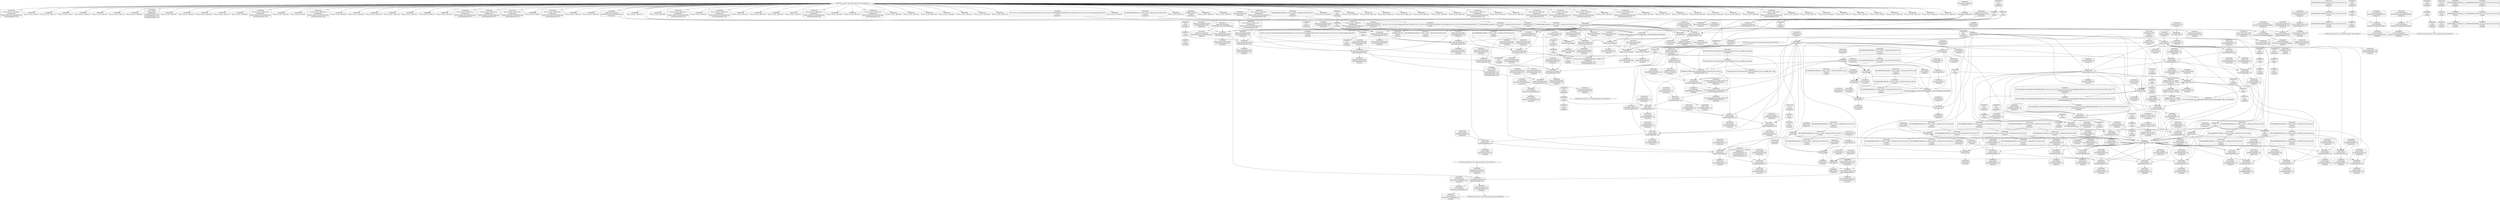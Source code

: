 digraph {
	CE0x4bdc9c0 [shape=record,shape=Mrecord,label="{CE0x4bdc9c0|80:_i32,_112:_i8*,_:_CRE_33,34_}"]
	CE0x4bf5830 [shape=record,shape=Mrecord,label="{CE0x4bf5830|selinux_sem_associate:tmp4|security/selinux/hooks.c,5419}"]
	CE0x4bd9f80 [shape=record,shape=Mrecord,label="{CE0x4bd9f80|i8_4|*Constant*|*SummSink*}"]
	CE0x4c07ff0 [shape=record,shape=Mrecord,label="{CE0x4c07ff0|GLOBAL:__llvm_gcov_ctr125|Global_var:__llvm_gcov_ctr125|*SummSink*}"]
	CE0x4bdec50 [shape=record,shape=Mrecord,label="{CE0x4bdec50|80:_i32,_112:_i8*,_:_CRE_68,69_}"]
	CE0x4bd1a00 [shape=record,shape=Mrecord,label="{CE0x4bd1a00|avc_has_perm:ssid|Function::avc_has_perm&Arg::ssid::}"]
	CE0x4c05140 [shape=record,shape=Mrecord,label="{CE0x4c05140|i8_1|*Constant*|*SummSource*}"]
	CE0x4bd0f10 [shape=record,shape=Mrecord,label="{CE0x4bd0f10|avc_has_perm:ssid|Function::avc_has_perm&Arg::ssid::|*SummSource*}"]
	CE0x4be5070 [shape=record,shape=Mrecord,label="{CE0x4be5070|80:_i32,_112:_i8*,_:_CRE_144,152_|*MultipleSource*|Function::selinux_sem_associate&Arg::sma::|security/selinux/hooks.c,5419}"]
	CE0x4bef200 [shape=record,shape=Mrecord,label="{CE0x4bef200|current_sid:tmp9|security/selinux/hooks.c,218}"]
	CE0x4be1ab0 [shape=record,shape=Mrecord,label="{CE0x4be1ab0|i64*_getelementptr_inbounds_(_11_x_i64_,_11_x_i64_*___llvm_gcov_ctr125,_i64_0,_i64_0)|*Constant*}"]
	CE0x4bdc0e0 [shape=record,shape=Mrecord,label="{CE0x4bdc0e0|i64*_getelementptr_inbounds_(_2_x_i64_,_2_x_i64_*___llvm_gcov_ctr319,_i64_0,_i64_1)|*Constant*|*SummSource*}"]
	CE0x4bfd010 [shape=record,shape=Mrecord,label="{CE0x4bfd010|_call_void_lockdep_rcu_suspicious(i8*_getelementptr_inbounds_(_25_x_i8_,_25_x_i8_*_.str3,_i32_0,_i32_0),_i32_218,_i8*_getelementptr_inbounds_(_45_x_i8_,_45_x_i8_*_.str12,_i32_0,_i32_0))_#10,_!dbg_!27727|security/selinux/hooks.c,218|*SummSink*}"]
	CE0x4be5950 [shape=record,shape=Mrecord,label="{CE0x4be5950|80:_i32,_112:_i8*,_:_CRE_184,188_|*MultipleSource*|Function::selinux_sem_associate&Arg::sma::|security/selinux/hooks.c,5419}"]
	CE0x4c1ab40 [shape=record,shape=Mrecord,label="{CE0x4c1ab40|i8*_getelementptr_inbounds_(_45_x_i8_,_45_x_i8_*_.str12,_i32_0,_i32_0)|*Constant*}"]
	CE0x4bd3260 [shape=record,shape=Mrecord,label="{CE0x4bd3260|current_sid:tmp1}"]
	CE0x4be0e60 [shape=record,shape=Mrecord,label="{CE0x4be0e60|80:_i32,_112:_i8*,_:_CRE_53,54_}"]
	CE0x4bed000 [shape=record,shape=Mrecord,label="{CE0x4bed000|selinux_sem_associate:sid2|security/selinux/hooks.c,5424}"]
	CE0x4bf35a0 [shape=record,shape=Mrecord,label="{CE0x4bf35a0|current_sid:do.body}"]
	CE0x4c0b0a0 [shape=record,shape=Mrecord,label="{CE0x4c0b0a0|i64*_getelementptr_inbounds_(_11_x_i64_,_11_x_i64_*___llvm_gcov_ctr125,_i64_0,_i64_6)|*Constant*|*SummSink*}"]
	CE0x44d4120 [shape=record,shape=Mrecord,label="{CE0x44d4120|80:_i32,_112:_i8*,_:_CRE_6,7_}"]
	CE0x4c02600 [shape=record,shape=Mrecord,label="{CE0x4c02600|GLOBAL:get_current|*Constant*|*SummSink*}"]
	CE0x4bdcab0 [shape=record,shape=Mrecord,label="{CE0x4bdcab0|80:_i32,_112:_i8*,_:_CRE_34,35_}"]
	CE0x5fb6ae0 [shape=record,shape=Mrecord,label="{CE0x5fb6ae0|selinux_sem_associate:sem_perm|security/selinux/hooks.c,5419|*SummSink*}"]
	CE0x4beac10 [shape=record,shape=Mrecord,label="{CE0x4beac10|i16_25|*Constant*|*SummSource*}"]
	CE0x4bee5c0 [shape=record,shape=Mrecord,label="{CE0x4bee5c0|current_sid:tobool|security/selinux/hooks.c,218|*SummSource*}"]
	CE0x4bf2cf0 [shape=record,shape=Mrecord,label="{CE0x4bf2cf0|80:_i32,_112:_i8*,_:_CRE_59,60_}"]
	CE0x4be3510 [shape=record,shape=Mrecord,label="{CE0x4be3510|i64*_getelementptr_inbounds_(_2_x_i64_,_2_x_i64_*___llvm_gcov_ctr98,_i64_0,_i64_1)|*Constant*|*SummSink*}"]
	CE0x4bf11f0 [shape=record,shape=Mrecord,label="{CE0x4bf11f0|80:_i32,_112:_i8*,_:_CRE_43,44_}"]
	CE0x4c22400 [shape=record,shape=Mrecord,label="{CE0x4c22400|i64*_getelementptr_inbounds_(_11_x_i64_,_11_x_i64_*___llvm_gcov_ctr125,_i64_0,_i64_8)|*Constant*}"]
	CE0x4bf3870 [shape=record,shape=Mrecord,label="{CE0x4bf3870|selinux_sem_associate:sma|Function::selinux_sem_associate&Arg::sma::|*SummSink*}"]
	CE0x4bdfa60 [shape=record,shape=Mrecord,label="{CE0x4bdfa60|i64_5|*Constant*|*SummSink*}"]
	CE0x4be1790 [shape=record,shape=Mrecord,label="{CE0x4be1790|current_sid:land.lhs.true}"]
	CE0x4be3c20 [shape=record,shape=Mrecord,label="{CE0x4be3c20|selinux_sem_associate:call|security/selinux/hooks.c,5417}"]
	CE0x4bd8cf0 [shape=record,shape=Mrecord,label="{CE0x4bd8cf0|current_sid:land.lhs.true2}"]
	CE0x4bf4b30 [shape=record,shape=Mrecord,label="{CE0x4bf4b30|80:_i32,_112:_i8*,_:_CRE_20,21_}"]
	CE0x4c0ba80 [shape=record,shape=Mrecord,label="{CE0x4c0ba80|current_sid:tmp8|security/selinux/hooks.c,218|*SummSource*}"]
	CE0x4bfb280 [shape=record,shape=Mrecord,label="{CE0x4bfb280|current_sid:tmp2|*SummSource*}"]
	CE0x4c35170 [shape=record,shape=Mrecord,label="{CE0x4c35170|get_current:tmp2|*SummSource*}"]
	CE0x4c1acb0 [shape=record,shape=Mrecord,label="{CE0x4c1acb0|i8*_getelementptr_inbounds_(_45_x_i8_,_45_x_i8_*_.str12,_i32_0,_i32_0)|*Constant*|*SummSink*}"]
	CE0x4bf43e0 [shape=record,shape=Mrecord,label="{CE0x4bf43e0|get_current:bb}"]
	CE0x4bf9a40 [shape=record,shape=Mrecord,label="{CE0x4bf9a40|i32_(i32,_i32,_i16,_i32,_%struct.common_audit_data*)*_bitcast_(i32_(i32,_i32,_i16,_i32,_%struct.common_audit_data.495*)*_avc_has_perm_to_i32_(i32,_i32,_i16,_i32,_%struct.common_audit_data*)*)|*Constant*|*SummSink*}"]
	CE0x4c0bc20 [shape=record,shape=Mrecord,label="{CE0x4c0bc20|current_sid:tobool1|security/selinux/hooks.c,218}"]
	CE0x4bfadd0 [shape=record,shape=Mrecord,label="{CE0x4bfadd0|80:_i32,_112:_i8*,_:_CRE_65,66_}"]
	CE0x4bfe4a0 [shape=record,shape=Mrecord,label="{CE0x4bfe4a0|current_sid:tobool|security/selinux/hooks.c,218|*SummSink*}"]
	CE0x4bd1180 [shape=record,shape=Mrecord,label="{CE0x4bd1180|selinux_sem_associate:call3|security/selinux/hooks.c,5424|*SummSink*}"]
	CE0x4be2540 [shape=record,shape=Mrecord,label="{CE0x4be2540|_ret_%struct.task_struct*_%tmp4,_!dbg_!27714|./arch/x86/include/asm/current.h,14|*SummSink*}"]
	CE0x4c0a740 [shape=record,shape=Mrecord,label="{CE0x4c0a740|current_sid:tmp12|security/selinux/hooks.c,218}"]
	CE0x4bf84f0 [shape=record,shape=Mrecord,label="{CE0x4bf84f0|current_sid:entry|*SummSource*}"]
	CE0x4bda1c0 [shape=record,shape=Mrecord,label="{CE0x4bda1c0|selinux_sem_associate:key|security/selinux/hooks.c,5422|*SummSource*}"]
	CE0x4c1eee0 [shape=record,shape=Mrecord,label="{CE0x4c1eee0|i64*_getelementptr_inbounds_(_2_x_i64_,_2_x_i64_*___llvm_gcov_ctr98,_i64_0,_i64_0)|*Constant*|*SummSink*}"]
	CE0x4c092c0 [shape=record,shape=Mrecord,label="{CE0x4c092c0|current_sid:cred|security/selinux/hooks.c,218}"]
	CE0x4be6230 [shape=record,shape=Mrecord,label="{CE0x4be6230|i32_1|*Constant*|*SummSource*}"]
	CE0x4c06340 [shape=record,shape=Mrecord,label="{CE0x4c06340|i32_0|*Constant*}"]
	CE0x4bdda30 [shape=record,shape=Mrecord,label="{CE0x4bdda30|i64_1|*Constant*}"]
	CE0x4c0a0c0 [shape=record,shape=Mrecord,label="{CE0x4c0a0c0|current_sid:tmp8|security/selinux/hooks.c,218}"]
	CE0x4c1dbb0 [shape=record,shape=Mrecord,label="{CE0x4c1dbb0|current_sid:sid|security/selinux/hooks.c,220}"]
	CE0x4bfcfa0 [shape=record,shape=Mrecord,label="{CE0x4bfcfa0|_call_void_lockdep_rcu_suspicious(i8*_getelementptr_inbounds_(_25_x_i8_,_25_x_i8_*_.str3,_i32_0,_i32_0),_i32_218,_i8*_getelementptr_inbounds_(_45_x_i8_,_45_x_i8_*_.str12,_i32_0,_i32_0))_#10,_!dbg_!27727|security/selinux/hooks.c,218|*SummSource*}"]
	CE0x4be4ed0 [shape=record,shape=Mrecord,label="{CE0x4be4ed0|80:_i32,_112:_i8*,_:_CRE_136,144_|*MultipleSource*|Function::selinux_sem_associate&Arg::sma::|security/selinux/hooks.c,5419}"]
	CE0x4c351e0 [shape=record,shape=Mrecord,label="{CE0x4c351e0|get_current:tmp2|*SummSink*}"]
	CE0x4bd3500 [shape=record,shape=Mrecord,label="{CE0x4bd3500|current_sid:tmp|*SummSink*}"]
	CE0x4beccf0 [shape=record,shape=Mrecord,label="{CE0x4beccf0|selinux_sem_associate:ipc_id|security/selinux/hooks.c,5422|*SummSource*}"]
	CE0x4be6140 [shape=record,shape=Mrecord,label="{CE0x4be6140|_call_void_mcount()_#3}"]
	CE0x4be3ea0 [shape=record,shape=Mrecord,label="{CE0x4be3ea0|80:_i32,_112:_i8*,_:_CRE_7,8_}"]
	CE0x4bf8600 [shape=record,shape=Mrecord,label="{CE0x4bf8600|_ret_i32_%tmp24,_!dbg_!27742|security/selinux/hooks.c,220|*SummSource*}"]
	CE0x4be9100 [shape=record,shape=Mrecord,label="{CE0x4be9100|current_sid:tmp7|security/selinux/hooks.c,218}"]
	CE0x4bef6f0 [shape=record,shape=Mrecord,label="{CE0x4bef6f0|current_sid:tmp10|security/selinux/hooks.c,218|*SummSource*}"]
	CE0x4bf9700 [shape=record,shape=Mrecord,label="{CE0x4bf9700|i32_(i32,_i32,_i16,_i32,_%struct.common_audit_data*)*_bitcast_(i32_(i32,_i32,_i16,_i32,_%struct.common_audit_data.495*)*_avc_has_perm_to_i32_(i32,_i32,_i16,_i32,_%struct.common_audit_data*)*)|*Constant*}"]
	CE0x4be3710 [shape=record,shape=Mrecord,label="{CE0x4be3710|80:_i32,_112:_i8*,_:_CRE_26,27_}"]
	CE0x4bf7d30 [shape=record,shape=Mrecord,label="{CE0x4bf7d30|80:_i32,_112:_i8*,_:_CRE_40,41_}"]
	CE0x6b56980 [shape=record,shape=Mrecord,label="{CE0x6b56980|80:_i32,_112:_i8*,_:_CRE_2,3_}"]
	CE0x4bf4e00 [shape=record,shape=Mrecord,label="{CE0x4bf4e00|80:_i32,_112:_i8*,_:_CRE_23,24_}"]
	CE0x4bebb60 [shape=record,shape=Mrecord,label="{CE0x4bebb60|avc_has_perm:auditdata|Function::avc_has_perm&Arg::auditdata::|*SummSource*}"]
	CE0x4bd7190 [shape=record,shape=Mrecord,label="{CE0x4bd7190|_ret_i32_%call3,_!dbg_!27729|security/selinux/hooks.c,5424|*SummSink*}"]
	"CONST[source:0(mediator),value:0(static)][purpose:{operation}][SnkIdx:3]"
	CE0x4be5fe0 [shape=record,shape=Mrecord,label="{CE0x4be5fe0|current_sid:tmp3|*SummSource*}"]
	CE0x4be4060 [shape=record,shape=Mrecord,label="{CE0x4be4060|selinux_sem_associate:tmp|*SummSink*}"]
	CE0x6291770 [shape=record,shape=Mrecord,label="{CE0x6291770|80:_i32,_112:_i8*,_:_CRE_0,1_}"]
	CE0x4c09500 [shape=record,shape=Mrecord,label="{CE0x4c09500|current_sid:cred|security/selinux/hooks.c,218|*SummSink*}"]
	CE0x4be92a0 [shape=record,shape=Mrecord,label="{CE0x4be92a0|current_sid:tmp7|security/selinux/hooks.c,218|*SummSource*}"]
	CE0x4bf4d10 [shape=record,shape=Mrecord,label="{CE0x4bf4d10|80:_i32,_112:_i8*,_:_CRE_22,23_}"]
	CE0x4bf5260 [shape=record,shape=Mrecord,label="{CE0x4bf5260|selinux_sem_associate:sem_perm|security/selinux/hooks.c,5419}"]
	CE0x4bd8e60 [shape=record,shape=Mrecord,label="{CE0x4bd8e60|current_sid:land.lhs.true2|*SummSink*}"]
	CE0x4c21630 [shape=record,shape=Mrecord,label="{CE0x4c21630|get_current:tmp4|./arch/x86/include/asm/current.h,14|*SummSink*}"]
	CE0x4c07ec0 [shape=record,shape=Mrecord,label="{CE0x4c07ec0|i64_0|*Constant*|*SummSink*}"]
	CE0x4bdc8d0 [shape=record,shape=Mrecord,label="{CE0x4bdc8d0|80:_i32,_112:_i8*,_:_CRE_32,33_}"]
	CE0x4be3580 [shape=record,shape=Mrecord,label="{CE0x4be3580|80:_i32,_112:_i8*,_:_CRE_24,25_}"]
	CE0x4bf2f50 [shape=record,shape=Mrecord,label="{CE0x4bf2f50|80:_i32,_112:_i8*,_:_CRE_61,62_}"]
	CE0x4bf8d50 [shape=record,shape=Mrecord,label="{CE0x4bf8d50|i32_3|*Constant*}"]
	CE0x4bfcf30 [shape=record,shape=Mrecord,label="{CE0x4bfcf30|_call_void_lockdep_rcu_suspicious(i8*_getelementptr_inbounds_(_25_x_i8_,_25_x_i8_*_.str3,_i32_0,_i32_0),_i32_218,_i8*_getelementptr_inbounds_(_45_x_i8_,_45_x_i8_*_.str12,_i32_0,_i32_0))_#10,_!dbg_!27727|security/selinux/hooks.c,218}"]
	CE0x4be82b0 [shape=record,shape=Mrecord,label="{CE0x4be82b0|80:_i32,_112:_i8*,_:_CRE_96,100_|*MultipleSource*|Function::selinux_sem_associate&Arg::sma::|security/selinux/hooks.c,5419}"]
	CE0x6291700 [shape=record,shape=Mrecord,label="{CE0x6291700|80:_i32,_112:_i8*,_:_CRE_1,2_}"]
	CE0x4c29930 [shape=record,shape=Mrecord,label="{CE0x4c29930|i64*_getelementptr_inbounds_(_11_x_i64_,_11_x_i64_*___llvm_gcov_ctr125,_i64_0,_i64_10)|*Constant*|*SummSource*}"]
	CE0x4c1b150 [shape=record,shape=Mrecord,label="{CE0x4c1b150|i64*_getelementptr_inbounds_(_11_x_i64_,_11_x_i64_*___llvm_gcov_ctr125,_i64_0,_i64_9)|*Constant*|*SummSource*}"]
	CE0x4bdefe0 [shape=record,shape=Mrecord,label="{CE0x4bdefe0|80:_i32,_112:_i8*,_:_CRE_71,72_}"]
	CE0x4bfc670 [shape=record,shape=Mrecord,label="{CE0x4bfc670|selinux_sem_associate:type|security/selinux/hooks.c,5421}"]
	CE0x4bf0310 [shape=record,shape=Mrecord,label="{CE0x4bf0310|current_sid:bb|*SummSink*}"]
	CE0x4c299e0 [shape=record,shape=Mrecord,label="{CE0x4c299e0|i64*_getelementptr_inbounds_(_11_x_i64_,_11_x_i64_*___llvm_gcov_ctr125,_i64_0,_i64_10)|*Constant*|*SummSink*}"]
	CE0x4c062a0 [shape=record,shape=Mrecord,label="{CE0x4c062a0|current_sid:call|security/selinux/hooks.c,218|*SummSink*}"]
	CE0x4c04650 [shape=record,shape=Mrecord,label="{CE0x4c04650|current_sid:tmp15|security/selinux/hooks.c,218}"]
	CE0x4bf1590 [shape=record,shape=Mrecord,label="{CE0x4bf1590|selinux_sem_associate:tmp}"]
	CE0x4c1c3f0 [shape=record,shape=Mrecord,label="{CE0x4c1c3f0|current_sid:tmp21|security/selinux/hooks.c,218|*SummSink*}"]
	CE0x4be6080 [shape=record,shape=Mrecord,label="{CE0x4be6080|current_sid:tmp3|*SummSink*}"]
	CE0x4bebff0 [shape=record,shape=Mrecord,label="{CE0x4bebff0|_ret_i32_%retval.0,_!dbg_!27728|security/selinux/avc.c,775|*SummSink*}"]
	CE0x4bf4580 [shape=record,shape=Mrecord,label="{CE0x4bf4580|80:_i32,_112:_i8*,_:_CRE_3,4_}"]
	CE0x4bf0f40 [shape=record,shape=Mrecord,label="{CE0x4bf0f40|80:_i32,_112:_i8*,_:_CRE_41,42_}"]
	CE0x44d3fe0 [shape=record,shape=Mrecord,label="{CE0x44d3fe0|80:_i32,_112:_i8*,_:_CRE_4,5_}"]
	CE0x4bf3340 [shape=record,shape=Mrecord,label="{CE0x4bf3340|80:_i32,_112:_i8*,_:_CRE_12,13_}"]
	CE0x4bf2e20 [shape=record,shape=Mrecord,label="{CE0x4bf2e20|80:_i32,_112:_i8*,_:_CRE_60,61_}"]
	CE0x4c35100 [shape=record,shape=Mrecord,label="{CE0x4c35100|get_current:tmp2}"]
	CE0x4bed990 [shape=record,shape=Mrecord,label="{CE0x4bed990|4:_i32,_:_CRE_0,2_|*MultipleSource*|security/selinux/hooks.c,5424|security/selinux/hooks.c,5419|security/selinux/hooks.c,5419}"]
	CE0x4c1f6a0 [shape=record,shape=Mrecord,label="{CE0x4c1f6a0|get_current:bb|*SummSource*}"]
	CE0x4beebc0 [shape=record,shape=Mrecord,label="{CE0x4beebc0|i64_3|*Constant*|*SummSink*}"]
	CE0x4beb500 [shape=record,shape=Mrecord,label="{CE0x4beb500|i32_64|*Constant*|*SummSink*}"]
	CE0x4bedc80 [shape=record,shape=Mrecord,label="{CE0x4bedc80|selinux_sem_associate:call3|security/selinux/hooks.c,5424}"]
	CE0x4bf2bc0 [shape=record,shape=Mrecord,label="{CE0x4bf2bc0|80:_i32,_112:_i8*,_:_CRE_58,59_}"]
	CE0x4c1a620 [shape=record,shape=Mrecord,label="{CE0x4c1a620|i32_218|*Constant*|*SummSink*}"]
	CE0x4be40d0 [shape=record,shape=Mrecord,label="{CE0x4be40d0|i64_1|*Constant*|*SummSource*}"]
	CE0x4bf5690 [shape=record,shape=Mrecord,label="{CE0x4bf5690|selinux_sem_associate:security|security/selinux/hooks.c,5419|*SummSource*}"]
	CE0x4c06b50 [shape=record,shape=Mrecord,label="{CE0x4c06b50|current_sid:tmp13|security/selinux/hooks.c,218|*SummSink*}"]
	CE0x4bf6de0 [shape=record,shape=Mrecord,label="{CE0x4bf6de0|_ret_i32_%tmp24,_!dbg_!27742|security/selinux/hooks.c,220|*SummSink*}"]
	CE0x4c1d2e0 [shape=record,shape=Mrecord,label="{CE0x4c1d2e0|current_sid:tmp22|security/selinux/hooks.c,218|*SummSink*}"]
	CE0x4be45d0 [shape=record,shape=Mrecord,label="{CE0x4be45d0|get_current:tmp1|*SummSink*}"]
	CE0x4bebcb0 [shape=record,shape=Mrecord,label="{CE0x4bebcb0|avc_has_perm:auditdata|Function::avc_has_perm&Arg::auditdata::|*SummSink*}"]
	CE0x4bf2990 [shape=record,shape=Mrecord,label="{CE0x4bf2990|80:_i32,_112:_i8*,_:_CRE_56,57_}"]
	CE0x4c0aa30 [shape=record,shape=Mrecord,label="{CE0x4c0aa30|current_sid:tmp12|security/selinux/hooks.c,218|*SummSink*}"]
	CE0x4c29550 [shape=record,shape=Mrecord,label="{CE0x4c29550|i64*_getelementptr_inbounds_(_11_x_i64_,_11_x_i64_*___llvm_gcov_ctr125,_i64_0,_i64_10)|*Constant*}"]
	CE0x4c020b0 [shape=record,shape=Mrecord,label="{CE0x4c020b0|current_sid:call4|security/selinux/hooks.c,218|*SummSink*}"]
	CE0x4be97f0 [shape=record,shape=Mrecord,label="{CE0x4be97f0|80:_i32,_112:_i8*,_:_CRE_49,50_}"]
	CE0x4bee320 [shape=record,shape=Mrecord,label="{CE0x4bee320|_ret_i32_%call3,_!dbg_!27729|security/selinux/hooks.c,5424|*SummSource*}"]
	CE0x4bd95b0 [shape=record,shape=Mrecord,label="{CE0x4bd95b0|selinux_sem_associate:tmp4|security/selinux/hooks.c,5419|*SummSource*}"]
	CE0x4be2030 [shape=record,shape=Mrecord,label="{CE0x4be2030|get_current:entry}"]
	CE0x4c5be90 [shape=record,shape=Mrecord,label="{CE0x4c5be90|COLLAPSED:_GCMRE___llvm_gcov_ctr98_internal_global_2_x_i64_zeroinitializer:_elem_0:default:}"]
	CE0x4beb670 [shape=record,shape=Mrecord,label="{CE0x4beb670|avc_has_perm:requested|Function::avc_has_perm&Arg::requested::|*SummSink*}"]
	CE0x4bf3250 [shape=record,shape=Mrecord,label="{CE0x4bf3250|80:_i32,_112:_i8*,_:_CRE_11,12_}"]
	CE0x4bd4060 [shape=record,shape=Mrecord,label="{CE0x4bd4060|selinux_sem_associate:bb|*SummSink*}"]
	CE0x4c04f70 [shape=record,shape=Mrecord,label="{CE0x4c04f70|i8_1|*Constant*}"]
	CE0x4be2200 [shape=record,shape=Mrecord,label="{CE0x4be2200|get_current:entry|*SummSink*}"]
	CE0x4be96c0 [shape=record,shape=Mrecord,label="{CE0x4be96c0|80:_i32,_112:_i8*,_:_CRE_48,49_}"]
	CE0x4be33a0 [shape=record,shape=Mrecord,label="{CE0x4be33a0|i64*_getelementptr_inbounds_(_2_x_i64_,_2_x_i64_*___llvm_gcov_ctr319,_i64_0,_i64_0)|*Constant*|*SummSource*}"]
	CE0x4beb770 [shape=record,shape=Mrecord,label="{CE0x4beb770|_ret_i32_%retval.0,_!dbg_!27728|security/selinux/avc.c,775}"]
	CE0x4beeae0 [shape=record,shape=Mrecord,label="{CE0x4beeae0|i64_3|*Constant*}"]
	CE0x4c24720 [shape=record,shape=Mrecord,label="{CE0x4c24720|current_sid:tmp1|*SummSink*}"]
	CE0x4c08180 [shape=record,shape=Mrecord,label="{CE0x4c08180|GLOBAL:__llvm_gcov_ctr125|Global_var:__llvm_gcov_ctr125|*SummSource*}"]
	CE0x4be6de0 [shape=record,shape=Mrecord,label="{CE0x4be6de0|80:_i32,_112:_i8*,_:_CRE_120,128_|*MultipleSource*|Function::selinux_sem_associate&Arg::sma::|security/selinux/hooks.c,5419}"]
	CE0x4c0adf0 [shape=record,shape=Mrecord,label="{CE0x4c0adf0|i64*_getelementptr_inbounds_(_11_x_i64_,_11_x_i64_*___llvm_gcov_ctr125,_i64_0,_i64_6)|*Constant*|*SummSource*}"]
	CE0x4bf7ed0 [shape=record,shape=Mrecord,label="{CE0x4bf7ed0|selinux_sem_associate:tmp|*SummSource*}"]
	CE0x4c079d0 [shape=record,shape=Mrecord,label="{CE0x4c079d0|current_sid:tmp4|security/selinux/hooks.c,218|*SummSource*}"]
	CE0x4bdfc40 [shape=record,shape=Mrecord,label="{CE0x4bdfc40|i64_4|*Constant*}"]
	CE0x4befba0 [shape=record,shape=Mrecord,label="{CE0x4befba0|current_sid:tmp11|security/selinux/hooks.c,218|*SummSource*}"]
	CE0x4c09b80 [shape=record,shape=Mrecord,label="{CE0x4c09b80|GLOBAL:current_sid.__warned|Global_var:current_sid.__warned}"]
	CE0x4c35990 [shape=record,shape=Mrecord,label="{CE0x4c35990|_call_void_mcount()_#3|*SummSource*}"]
	"CONST[source:1(input),value:2(dynamic)][purpose:{object}][SrcIdx:1]"
	CE0x4bf01a0 [shape=record,shape=Mrecord,label="{CE0x4bf01a0|current_sid:bb}"]
	CE0x60e8780 [shape=record,shape=Mrecord,label="{CE0x60e8780|i64_1|*Constant*|*SummSink*}"]
	CE0x4beaeb0 [shape=record,shape=Mrecord,label="{CE0x4beaeb0|i32_64|*Constant*}"]
	CE0x4bfb030 [shape=record,shape=Mrecord,label="{CE0x4bfb030|80:_i32,_112:_i8*,_:_CRE_67,68_}"]
	CE0x4c09810 [shape=record,shape=Mrecord,label="{CE0x4c09810|get_current:tmp3|*SummSource*}"]
	CE0x4c28d20 [shape=record,shape=Mrecord,label="{CE0x4c28d20|current_sid:tmp18|security/selinux/hooks.c,218}"]
	CE0x4becd60 [shape=record,shape=Mrecord,label="{CE0x4becd60|selinux_sem_associate:ipc_id|security/selinux/hooks.c,5422|*SummSink*}"]
	CE0x4c09330 [shape=record,shape=Mrecord,label="{CE0x4c09330|COLLAPSED:_GCMRE_current_task_external_global_%struct.task_struct*:_elem_0::|security/selinux/hooks.c,218}"]
	CE0x4bf7e60 [shape=record,shape=Mrecord,label="{CE0x4bf7e60|i64*_getelementptr_inbounds_(_2_x_i64_,_2_x_i64_*___llvm_gcov_ctr319,_i64_0,_i64_0)|*Constant*|*SummSink*}"]
	CE0x4c09130 [shape=record,shape=Mrecord,label="{CE0x4c09130|i32_78|*Constant*|*SummSink*}"]
	CE0x4c3a220 [shape=record,shape=Mrecord,label="{CE0x4c3a220|get_current:tmp3}"]
	CE0x4c21ab0 [shape=record,shape=Mrecord,label="{CE0x4c21ab0|i64*_getelementptr_inbounds_(_11_x_i64_,_11_x_i64_*___llvm_gcov_ctr125,_i64_0,_i64_1)|*Constant*|*SummSink*}"]
	CE0x4bdf6a0 [shape=record,shape=Mrecord,label="{CE0x4bdf6a0|i64_5|*Constant*}"]
	CE0x4be3f60 [shape=record,shape=Mrecord,label="{CE0x4be3f60|80:_i32,_112:_i8*,_:_CRE_8,9_}"]
	CE0x4bddb30 [shape=record,shape=Mrecord,label="{CE0x4bddb30|current_sid:tmp}"]
	CE0x4bee970 [shape=record,shape=Mrecord,label="{CE0x4bee970|i64_2|*Constant*|*SummSink*}"]
	CE0x4bdfbd0 [shape=record,shape=Mrecord,label="{CE0x4bdfbd0|i64_4|*Constant*|*SummSink*}"]
	CE0x4befd20 [shape=record,shape=Mrecord,label="{CE0x4befd20|current_sid:tmp11|security/selinux/hooks.c,218|*SummSink*}"]
	CE0x4bddc10 [shape=record,shape=Mrecord,label="{CE0x4bddc10|current_sid:tmp|*SummSource*}"]
	CE0x4c07d40 [shape=record,shape=Mrecord,label="{CE0x4c07d40|i64_0|*Constant*|*SummSource*}"]
	CE0x4c35b30 [shape=record,shape=Mrecord,label="{CE0x4c35b30|get_current:tmp4|./arch/x86/include/asm/current.h,14}"]
	CE0x4be5610 [shape=record,shape=Mrecord,label="{CE0x4be5610|80:_i32,_112:_i8*,_:_CRE_168,176_|*MultipleSource*|Function::selinux_sem_associate&Arg::sma::|security/selinux/hooks.c,5419}"]
	CE0x4c238f0 [shape=record,shape=Mrecord,label="{CE0x4c238f0|current_sid:call|security/selinux/hooks.c,218}"]
	CE0x4c6a710 [shape=record,shape=Mrecord,label="{CE0x4c6a710|get_current:tmp1|*SummSource*}"]
	CE0x4be10c0 [shape=record,shape=Mrecord,label="{CE0x4be10c0|80:_i32,_112:_i8*,_:_CRE_55,56_}"]
	CE0x4bf8dc0 [shape=record,shape=Mrecord,label="{CE0x4bf8dc0|i32_3|*Constant*|*SummSource*}"]
	CE0x4bf60d0 [shape=record,shape=Mrecord,label="{CE0x4bf60d0|avc_has_perm:tsid|Function::avc_has_perm&Arg::tsid::|*SummSource*}"]
	CE0x4c28f50 [shape=record,shape=Mrecord,label="{CE0x4c28f50|current_sid:tmp18|security/selinux/hooks.c,218|*SummSource*}"]
	CE0x4bfb590 [shape=record,shape=Mrecord,label="{CE0x4bfb590|i32_1|*Constant*}"]
	CE0x4beec60 [shape=record,shape=Mrecord,label="{CE0x4beec60|current_sid:tmp4|security/selinux/hooks.c,218}"]
	CE0x4c09430 [shape=record,shape=Mrecord,label="{CE0x4c09430|current_sid:cred|security/selinux/hooks.c,218|*SummSource*}"]
	CE0x4c23d40 [shape=record,shape=Mrecord,label="{CE0x4c23d40|%struct.task_struct*_(%struct.task_struct**)*_asm_movq_%gs:$_1:P_,$0_,_r,im,_dirflag_,_fpsr_,_flags_|*SummSource*}"]
	CE0x4bfc920 [shape=record,shape=Mrecord,label="{CE0x4bfc920|selinux_sem_associate:type|security/selinux/hooks.c,5421|*SummSink*}"]
	CE0x4c046c0 [shape=record,shape=Mrecord,label="{CE0x4c046c0|current_sid:tmp15|security/selinux/hooks.c,218|*SummSource*}"]
	CE0x4bf7b50 [shape=record,shape=Mrecord,label="{CE0x4bf7b50|80:_i32,_112:_i8*,_:_CRE_38,39_}"]
	CE0x4be8410 [shape=record,shape=Mrecord,label="{CE0x4be8410|current_sid:tmp5|security/selinux/hooks.c,218|*SummSource*}"]
	CE0x4bd9df0 [shape=record,shape=Mrecord,label="{CE0x4bd9df0|i8_4|*Constant*|*SummSource*}"]
	CE0x4bd8fb0 [shape=record,shape=Mrecord,label="{CE0x4bd8fb0|current_sid:do.end}"]
	CE0x4be0d30 [shape=record,shape=Mrecord,label="{CE0x4be0d30|80:_i32,_112:_i8*,_:_CRE_52,53_}"]
	CE0x4bda440 [shape=record,shape=Mrecord,label="{CE0x4bda440|selinux_sem_associate:ipc_id|security/selinux/hooks.c,5422}"]
	CE0x4c23750 [shape=record,shape=Mrecord,label="{CE0x4c23750|_call_void_mcount()_#3|*SummSource*}"]
	CE0x4bea900 [shape=record,shape=Mrecord,label="{CE0x4bea900|avc_has_perm:tsid|Function::avc_has_perm&Arg::tsid::|*SummSink*}"]
	CE0x4c04a40 [shape=record,shape=Mrecord,label="{CE0x4c04a40|current_sid:tmp16|security/selinux/hooks.c,218}"]
	CE0x4bf6d40 [shape=record,shape=Mrecord,label="{CE0x4bf6d40|_ret_i32_%tmp24,_!dbg_!27742|security/selinux/hooks.c,220}"]
	CE0x4c39cb0 [shape=record,shape=Mrecord,label="{CE0x4c39cb0|get_current:tmp|*SummSink*}"]
	CE0x4bfc780 [shape=record,shape=Mrecord,label="{CE0x4bfc780|selinux_sem_associate:type|security/selinux/hooks.c,5421|*SummSource*}"]
	CE0x4bf2a90 [shape=record,shape=Mrecord,label="{CE0x4bf2a90|80:_i32,_112:_i8*,_:_CRE_57,58_}"]
	CE0x4bda750 [shape=record,shape=Mrecord,label="{CE0x4bda750|selinux_sem_associate:key|security/selinux/hooks.c,5422}"]
	CE0x4bf37e0 [shape=record,shape=Mrecord,label="{CE0x4bf37e0|current_sid:do.body|*SummSink*}"]
	CE0x4bf9b30 [shape=record,shape=Mrecord,label="{CE0x4bf9b30|80:_i32,_112:_i8*,_:_CRE_16,17_}"]
	CE0x4c1d1e0 [shape=record,shape=Mrecord,label="{CE0x4c1d1e0|current_sid:tmp23|security/selinux/hooks.c,218}"]
	CE0x4be5e20 [shape=record,shape=Mrecord,label="{CE0x4be5e20|current_sid:tmp3}"]
	CE0x4bf8fb0 [shape=record,shape=Mrecord,label="{CE0x4bf8fb0|i32_3|*Constant*|*SummSink*}"]
	CE0x4be8be0 [shape=record,shape=Mrecord,label="{CE0x4be8be0|80:_i32,_112:_i8*,_:_CRE_9,10_}"]
	CE0x4beea50 [shape=record,shape=Mrecord,label="{CE0x4beea50|i64_0|*Constant*}"]
	CE0x4bf7700 [shape=record,shape=Mrecord,label="{CE0x4bf7700|80:_i32,_112:_i8*,_:_CRE_15,16_}"]
	CE0x4bec780 [shape=record,shape=Mrecord,label="{CE0x4bec780|selinux_sem_associate:u|security/selinux/hooks.c,5422|*SummSource*}"]
	CE0x4bd1050 [shape=record,shape=Mrecord,label="{CE0x4bd1050|selinux_sem_associate:tmp6|security/selinux/hooks.c,5422|*SummSource*}"]
	CE0x4c35a90 [shape=record,shape=Mrecord,label="{CE0x4c35a90|_call_void_mcount()_#3|*SummSink*}"]
	CE0x4bfb520 [shape=record,shape=Mrecord,label="{CE0x4bfb520|selinux_sem_associate:tmp1|*SummSink*}"]
	CE0x4c1a490 [shape=record,shape=Mrecord,label="{CE0x4c1a490|i32_218|*Constant*|*SummSource*}"]
	"CONST[source:0(mediator),value:2(dynamic)][purpose:{object}][SnkIdx:2]"
	CE0x4bd65b0 [shape=record,shape=Mrecord,label="{CE0x4bd65b0|selinux_sem_associate:entry|*SummSink*}"]
	CE0x4bfd940 [shape=record,shape=Mrecord,label="{CE0x4bfd940|GLOBAL:lockdep_rcu_suspicious|*Constant*|*SummSource*}"]
	CE0x4be6a60 [shape=record,shape=Mrecord,label="{CE0x4be6a60|80:_i32,_112:_i8*,_:_CRE_104,112_|*MultipleSource*|Function::selinux_sem_associate&Arg::sma::|security/selinux/hooks.c,5419}"]
	CE0x4bebaf0 [shape=record,shape=Mrecord,label="{CE0x4bebaf0|avc_has_perm:auditdata|Function::avc_has_perm&Arg::auditdata::}"]
	CE0x4be6f90 [shape=record,shape=Mrecord,label="{CE0x4be6f90|80:_i32,_112:_i8*,_:_CRE_128,136_|*MultipleSource*|Function::selinux_sem_associate&Arg::sma::|security/selinux/hooks.c,5419}"]
	CE0x4c1c560 [shape=record,shape=Mrecord,label="{CE0x4c1c560|i32_22|*Constant*|*SummSource*}"]
	CE0x4bf5e40 [shape=record,shape=Mrecord,label="{CE0x4bf5e40|avc_has_perm:ssid|Function::avc_has_perm&Arg::ssid::|*SummSink*}"]
	CE0x4be5740 [shape=record,shape=Mrecord,label="{CE0x4be5740|80:_i32,_112:_i8*,_:_CRE_176,184_|*MultipleSource*|Function::selinux_sem_associate&Arg::sma::|security/selinux/hooks.c,5419}"]
	CE0x4bdfcb0 [shape=record,shape=Mrecord,label="{CE0x4bdfcb0|i64_4|*Constant*|*SummSource*}"]
	CE0x4c06ee0 [shape=record,shape=Mrecord,label="{CE0x4c06ee0|current_sid:tmp14|security/selinux/hooks.c,218|*SummSource*}"]
	CE0x4c1f950 [shape=record,shape=Mrecord,label="{CE0x4c1f950|i64*_getelementptr_inbounds_(_2_x_i64_,_2_x_i64_*___llvm_gcov_ctr98,_i64_0,_i64_0)|*Constant*}"]
	CE0x4c09970 [shape=record,shape=Mrecord,label="{CE0x4c09970|_call_void_mcount()_#3}"]
	CE0x4bef9a0 [shape=record,shape=Mrecord,label="{CE0x4bef9a0|current_sid:tmp11|security/selinux/hooks.c,218}"]
	CE0x4c09a50 [shape=record,shape=Mrecord,label="{CE0x4c09a50|current_sid:tmp7|security/selinux/hooks.c,218|*SummSink*}"]
	CE0x4bd3e90 [shape=record,shape=Mrecord,label="{CE0x4bd3e90|current_sid:entry}"]
	CE0x4bfa770 [shape=record,shape=Mrecord,label="{CE0x4bfa770|GLOBAL:current_sid|*Constant*}"]
	CE0x4bd8dc0 [shape=record,shape=Mrecord,label="{CE0x4bd8dc0|current_sid:land.lhs.true2|*SummSource*}"]
	CE0x4c091a0 [shape=record,shape=Mrecord,label="{CE0x4c091a0|i32_78|*Constant*|*SummSource*}"]
	CE0x4bd4150 [shape=record,shape=Mrecord,label="{CE0x4bd4150|selinux_sem_associate:bb|*SummSource*}"]
	CE0x44d4080 [shape=record,shape=Mrecord,label="{CE0x44d4080|80:_i32,_112:_i8*,_:_CRE_5,6_}"]
	CE0x4be5a80 [shape=record,shape=Mrecord,label="{CE0x4be5a80|80:_i32,_112:_i8*,_:_CRE_188,192_|*MultipleSource*|Function::selinux_sem_associate&Arg::sma::|security/selinux/hooks.c,5419}"]
	CE0x4bf1450 [shape=record,shape=Mrecord,label="{CE0x4bf1450|80:_i32,_112:_i8*,_:_CRE_45,46_}"]
	CE0x4c1f820 [shape=record,shape=Mrecord,label="{CE0x4c1f820|get_current:bb|*SummSink*}"]
	CE0x4bfd9d0 [shape=record,shape=Mrecord,label="{CE0x4bfd9d0|GLOBAL:lockdep_rcu_suspicious|*Constant*|*SummSink*}"]
	CE0x4bf9930 [shape=record,shape=Mrecord,label="{CE0x4bf9930|i32_(i32,_i32,_i16,_i32,_%struct.common_audit_data*)*_bitcast_(i32_(i32,_i32,_i16,_i32,_%struct.common_audit_data.495*)*_avc_has_perm_to_i32_(i32,_i32,_i16,_i32,_%struct.common_audit_data*)*)|*Constant*|*SummSource*}"]
	CE0x4c23850 [shape=record,shape=Mrecord,label="{CE0x4c23850|_call_void_mcount()_#3|*SummSink*}"]
	CE0x4c244e0 [shape=record,shape=Mrecord,label="{CE0x4c244e0|i64*_getelementptr_inbounds_(_11_x_i64_,_11_x_i64_*___llvm_gcov_ctr125,_i64_0,_i64_1)|*Constant*}"]
	CE0x4c1b2e0 [shape=record,shape=Mrecord,label="{CE0x4c1b2e0|i64*_getelementptr_inbounds_(_11_x_i64_,_11_x_i64_*___llvm_gcov_ctr125,_i64_0,_i64_9)|*Constant*|*SummSink*}"]
	CE0x4bed4b0 [shape=record,shape=Mrecord,label="{CE0x4bed4b0|selinux_sem_associate:sid2|security/selinux/hooks.c,5424|*SummSink*}"]
	CE0x4bf9130 [shape=record,shape=Mrecord,label="{CE0x4bf9130|selinux_sem_associate:tmp6|security/selinux/hooks.c,5422}"]
	CE0x4c290d0 [shape=record,shape=Mrecord,label="{CE0x4c290d0|current_sid:tmp18|security/selinux/hooks.c,218|*SummSink*}"]
	CE0x4c265f0 [shape=record,shape=Mrecord,label="{CE0x4c265f0|current_sid:call4|security/selinux/hooks.c,218}"]
	CE0x4bec380 [shape=record,shape=Mrecord,label="{CE0x4bec380|_ret_i32_%call3,_!dbg_!27729|security/selinux/hooks.c,5424}"]
	CE0x4be79d0 [shape=record,shape=Mrecord,label="{CE0x4be79d0|_call_void_mcount()_#3}"]
	CE0x4c29c40 [shape=record,shape=Mrecord,label="{CE0x4c29c40|current_sid:tmp20|security/selinux/hooks.c,218|*SummSource*}"]
	CE0x4bfd6f0 [shape=record,shape=Mrecord,label="{CE0x4bfd6f0|GLOBAL:lockdep_rcu_suspicious|*Constant*}"]
	CE0x4bfab70 [shape=record,shape=Mrecord,label="{CE0x4bfab70|80:_i32,_112:_i8*,_:_CRE_63,64_}"]
	CE0x4beda00 [shape=record,shape=Mrecord,label="{CE0x4beda00|4:_i32,_:_CRE_4,8_|*MultipleSource*|security/selinux/hooks.c,5424|security/selinux/hooks.c,5419|security/selinux/hooks.c,5419}"]
	CE0x4c29a50 [shape=record,shape=Mrecord,label="{CE0x4c29a50|current_sid:tmp19|security/selinux/hooks.c,218|*SummSink*}"]
	CE0x4bf10c0 [shape=record,shape=Mrecord,label="{CE0x4bf10c0|80:_i32,_112:_i8*,_:_CRE_42,43_}"]
	CE0x4c1d810 [shape=record,shape=Mrecord,label="{CE0x4c1d810|i32_1|*Constant*}"]
	CE0x4c1cef0 [shape=record,shape=Mrecord,label="{CE0x4c1cef0|current_sid:tmp22|security/selinux/hooks.c,218}"]
	CE0x4be3d40 [shape=record,shape=Mrecord,label="{CE0x4be3d40|i64*_getelementptr_inbounds_(_2_x_i64_,_2_x_i64_*___llvm_gcov_ctr98,_i64_0,_i64_1)|*Constant*|*SummSource*}"]
	CE0x4bd52e0 [shape=record,shape=Mrecord,label="{CE0x4bd52e0|selinux_sem_associate:bb}"]
	CE0x4bd3d10 [shape=record,shape=Mrecord,label="{CE0x4bd3d10|GLOBAL:current_sid|*Constant*|*SummSource*}"]
	CE0x4bef870 [shape=record,shape=Mrecord,label="{CE0x4bef870|current_sid:tmp10|security/selinux/hooks.c,218|*SummSink*}"]
	CE0x4be7c60 [shape=record,shape=Mrecord,label="{CE0x4be7c60|80:_i32,_112:_i8*,_:_CRE_80,84_|*MultipleSource*|Function::selinux_sem_associate&Arg::sma::|security/selinux/hooks.c,5419}"]
	CE0x4c06200 [shape=record,shape=Mrecord,label="{CE0x4c06200|current_sid:call|security/selinux/hooks.c,218|*SummSource*}"]
	CE0x4c48160 [shape=record,shape=Mrecord,label="{CE0x4c48160|i64*_getelementptr_inbounds_(_2_x_i64_,_2_x_i64_*___llvm_gcov_ctr98,_i64_0,_i64_0)|*Constant*|*SummSource*}"]
	CE0x4beb7e0 [shape=record,shape=Mrecord,label="{CE0x4beb7e0|avc_has_perm:requested|Function::avc_has_perm&Arg::requested::}"]
	CE0x4bfbe90 [shape=record,shape=Mrecord,label="{CE0x4bfbe90|0:_i8,_8:_i32,_24:_%struct.selinux_audit_data*,_:_SCMRE_0,1_|*MultipleSource*|security/selinux/hooks.c, 5416|security/selinux/hooks.c,5421}"]
	CE0x4bf0d40 [shape=record,shape=Mrecord,label="{CE0x4bf0d40|selinux_sem_associate:tmp2|*SummSource*}"]
	CE0x4bda4d0 [shape=record,shape=Mrecord,label="{CE0x4bda4d0|selinux_sem_associate:u|security/selinux/hooks.c,5422}"]
	CE0x4be6850 [shape=record,shape=Mrecord,label="{CE0x4be6850|80:_i32,_112:_i8*,_:_CRE_100,102_|*MultipleSource*|Function::selinux_sem_associate&Arg::sma::|security/selinux/hooks.c,5419}"]
	CE0x4bdc7e0 [shape=record,shape=Mrecord,label="{CE0x4bdc7e0|80:_i32,_112:_i8*,_:_CRE_31,32_}"]
	CE0x4bf7880 [shape=record,shape=Mrecord,label="{CE0x4bf7880|80:_i32,_112:_i8*,_:_CRE_35,36_}"]
	CE0x4bd0ba0 [shape=record,shape=Mrecord,label="{CE0x4bd0ba0|selinux_sem_associate:call3|security/selinux/hooks.c,5424|*SummSource*}"]
	CE0x4c0a350 [shape=record,shape=Mrecord,label="{CE0x4c0a350|%struct.task_struct*_(%struct.task_struct**)*_asm_movq_%gs:$_1:P_,$0_,_r,im,_dirflag_,_fpsr_,_flags_|*SummSink*}"]
	CE0x4bd32d0 [shape=record,shape=Mrecord,label="{CE0x4bd32d0|current_sid:tmp1|*SummSource*}"]
	CE0x4bedf70 [shape=record,shape=Mrecord,label="{CE0x4bedf70|selinux_sem_associate:tmp7|security/selinux/hooks.c,5424|*SummSource*}"]
	CE0x4bf9d60 [shape=record,shape=Mrecord,label="{CE0x4bf9d60|80:_i32,_112:_i8*,_:_CRE_18,19_}"]
	CE0x4bf36e0 [shape=record,shape=Mrecord,label="{CE0x4bf36e0|current_sid:do.body|*SummSource*}"]
	CE0x4c1ac40 [shape=record,shape=Mrecord,label="{CE0x4c1ac40|i8*_getelementptr_inbounds_(_45_x_i8_,_45_x_i8_*_.str12,_i32_0,_i32_0)|*Constant*|*SummSource*}"]
	CE0x4c2a4f0 [shape=record,shape=Mrecord,label="{CE0x4c2a4f0|i32_22|*Constant*}"]
	CE0x5fb6a50 [shape=record,shape=Mrecord,label="{CE0x5fb6a50|selinux_sem_associate:sem_perm|security/selinux/hooks.c,5419|*SummSource*}"]
	CE0x4bf7970 [shape=record,shape=Mrecord,label="{CE0x4bf7970|80:_i32,_112:_i8*,_:_CRE_36,37_}"]
	CE0x4bf1600 [shape=record,shape=Mrecord,label="{CE0x4bf1600|COLLAPSED:_GCMRE___llvm_gcov_ctr319_internal_global_2_x_i64_zeroinitializer:_elem_0:default:}"]
	CE0x4bef300 [shape=record,shape=Mrecord,label="{CE0x4bef300|current_sid:tmp9|security/selinux/hooks.c,218|*SummSource*}"]
	CE0x4c021e0 [shape=record,shape=Mrecord,label="{CE0x4c021e0|GLOBAL:get_current|*Constant*}"]
	CE0x4bf0240 [shape=record,shape=Mrecord,label="{CE0x4bf0240|current_sid:bb|*SummSource*}"]
	CE0x4c053f0 [shape=record,shape=Mrecord,label="{CE0x4c053f0|i8*_getelementptr_inbounds_(_25_x_i8_,_25_x_i8_*_.str3,_i32_0,_i32_0)|*Constant*}"]
	CE0x60e87f0 [shape=record,shape=Mrecord,label="{CE0x60e87f0|selinux_sem_associate:tmp1|*SummSource*}"]
	CE0x4bfb210 [shape=record,shape=Mrecord,label="{CE0x4bfb210|current_sid:tmp2}"]
	CE0x4bfa640 [shape=record,shape=Mrecord,label="{CE0x4bfa640|selinux_sem_associate:call|security/selinux/hooks.c,5417|*SummSink*}"]
	CE0x4be53f0 [shape=record,shape=Mrecord,label="{CE0x4be53f0|80:_i32,_112:_i8*,_:_CRE_160,168_|*MultipleSource*|Function::selinux_sem_associate&Arg::sma::|security/selinux/hooks.c,5419}"]
	CE0x4bf03d0 [shape=record,shape=Mrecord,label="{CE0x4bf03d0|current_sid:if.then}"]
	"CONST[source:0(mediator),value:2(dynamic)][purpose:{object}][SnkIdx:1]"
	CE0x4be4160 [shape=record,shape=Mrecord,label="{CE0x4be4160|i64*_getelementptr_inbounds_(_2_x_i64_,_2_x_i64_*___llvm_gcov_ctr98,_i64_0,_i64_1)|*Constant*}"]
	CE0x4bd92e0 [shape=record,shape=Mrecord,label="{CE0x4bd92e0|selinux_sem_associate:sem_perm1|security/selinux/hooks.c,5422|*SummSink*}"]
	CE0x4bd46f0 [shape=record,shape=Mrecord,label="{CE0x4bd46f0|selinux_sem_associate:entry}"]
	CE0x4bef160 [shape=record,shape=Mrecord,label="{CE0x4bef160|current_sid:tmp10|security/selinux/hooks.c,218}"]
	CE0x4bead40 [shape=record,shape=Mrecord,label="{CE0x4bead40|i16_25|*Constant*|*SummSink*}"]
	CE0x4bd31f0 [shape=record,shape=Mrecord,label="{CE0x4bd31f0|i64_1|*Constant*}"]
	CE0x4be38f0 [shape=record,shape=Mrecord,label="{CE0x4be38f0|80:_i32,_112:_i8*,_:_CRE_28,29_}"]
	CE0x4bfc100 [shape=record,shape=Mrecord,label="{CE0x4bfc100|selinux_sem_associate:tmp5|security/selinux/hooks.c,5419|*SummSource*}"]
	CE0x4be6c00 [shape=record,shape=Mrecord,label="{CE0x4be6c00|80:_i32,_112:_i8*,_:_CRE_112,120_|*MultipleSource*|Function::selinux_sem_associate&Arg::sma::|security/selinux/hooks.c,5419}"]
	CE0x4bd8c50 [shape=record,shape=Mrecord,label="{CE0x4bd8c50|current_sid:do.end|*SummSink*}"]
	CE0x4c06d40 [shape=record,shape=Mrecord,label="{CE0x4c06d40|current_sid:tmp14|security/selinux/hooks.c,218}"]
	CE0x4be0c30 [shape=record,shape=Mrecord,label="{CE0x4be0c30|80:_i32,_112:_i8*,_:_CRE_51,52_}"]
	CE0x4c28a90 [shape=record,shape=Mrecord,label="{CE0x4c28a90|current_sid:tmp17|security/selinux/hooks.c,218|*SummSink*}"]
	CE0x4be5250 [shape=record,shape=Mrecord,label="{CE0x4be5250|80:_i32,_112:_i8*,_:_CRE_152,160_|*MultipleSource*|Function::selinux_sem_associate&Arg::sma::|security/selinux/hooks.c,5419}"]
	CE0x4c2a210 [shape=record,shape=Mrecord,label="{CE0x4c2a210|current_sid:tmp21|security/selinux/hooks.c,218}"]
	CE0x4c1cbd0 [shape=record,shape=Mrecord,label="{CE0x4c1cbd0|current_sid:security|security/selinux/hooks.c,218|*SummSink*}"]
	CE0x4c1d070 [shape=record,shape=Mrecord,label="{CE0x4c1d070|current_sid:tmp22|security/selinux/hooks.c,218|*SummSource*}"]
	CE0x4bfb2f0 [shape=record,shape=Mrecord,label="{CE0x4bfb2f0|current_sid:tmp2|*SummSink*}"]
	CE0x4c217c0 [shape=record,shape=Mrecord,label="{CE0x4c217c0|GLOBAL:current_task|Global_var:current_task|*SummSink*}"]
	CE0x4bddaa0 [shape=record,shape=Mrecord,label="{CE0x4bddaa0|selinux_sem_associate:tmp1}"]
	CE0x4be1e70 [shape=record,shape=Mrecord,label="{CE0x4be1e70|i64*_getelementptr_inbounds_(_2_x_i64_,_2_x_i64_*___llvm_gcov_ctr319,_i64_0,_i64_1)|*Constant*|*SummSink*}"]
	CE0x4bfda80 [shape=record,shape=Mrecord,label="{CE0x4bfda80|i8*_getelementptr_inbounds_(_25_x_i8_,_25_x_i8_*_.str3,_i32_0,_i32_0)|*Constant*|*SummSource*}"]
	CE0x4c1cb30 [shape=record,shape=Mrecord,label="{CE0x4c1cb30|current_sid:security|security/selinux/hooks.c,218|*SummSource*}"]
	CE0x4bfaa40 [shape=record,shape=Mrecord,label="{CE0x4bfaa40|80:_i32,_112:_i8*,_:_CRE_62,63_}"]
	CE0x4beeb50 [shape=record,shape=Mrecord,label="{CE0x4beeb50|i64_3|*Constant*|*SummSource*}"]
	CE0x4be2840 [shape=record,shape=Mrecord,label="{CE0x4be2840|selinux_sem_associate:ad|security/selinux/hooks.c, 5416|*SummSource*}"]
	CE0x4bea6e0 [shape=record,shape=Mrecord,label="{CE0x4bea6e0|i64*_getelementptr_inbounds_(_2_x_i64_,_2_x_i64_*___llvm_gcov_ctr319,_i64_0,_i64_0)|*Constant*}"]
	CE0x4beaa70 [shape=record,shape=Mrecord,label="{CE0x4beaa70|i16_25|*Constant*}"]
	CE0x4bf4c20 [shape=record,shape=Mrecord,label="{CE0x4bf4c20|80:_i32,_112:_i8*,_:_CRE_21,22_}"]
	CE0x4bed2f0 [shape=record,shape=Mrecord,label="{CE0x4bed2f0|selinux_sem_associate:sid2|security/selinux/hooks.c,5424|*SummSource*}"]
	CE0x4c1c6e0 [shape=record,shape=Mrecord,label="{CE0x4c1c6e0|i32_22|*Constant*|*SummSink*}"]
	CE0x4c1f360 [shape=record,shape=Mrecord,label="{CE0x4c1f360|current_sid:tmp24|security/selinux/hooks.c,220|*SummSource*}"]
	CE0x4be24a0 [shape=record,shape=Mrecord,label="{CE0x4be24a0|_ret_%struct.task_struct*_%tmp4,_!dbg_!27714|./arch/x86/include/asm/current.h,14}"]
	CE0x4c09e10 [shape=record,shape=Mrecord,label="{CE0x4c09e10|GLOBAL:current_sid.__warned|Global_var:current_sid.__warned|*SummSource*}"]
	CE0x4be9590 [shape=record,shape=Mrecord,label="{CE0x4be9590|80:_i32,_112:_i8*,_:_CRE_47,48_}"]
	CE0x4be1900 [shape=record,shape=Mrecord,label="{CE0x4be1900|current_sid:land.lhs.true|*SummSource*}"]
	CE0x4c21950 [shape=record,shape=Mrecord,label="{CE0x4c21950|i64*_getelementptr_inbounds_(_11_x_i64_,_11_x_i64_*___llvm_gcov_ctr125,_i64_0,_i64_1)|*Constant*|*SummSource*}"]
	CE0x4c04730 [shape=record,shape=Mrecord,label="{CE0x4c04730|current_sid:tmp15|security/selinux/hooks.c,218|*SummSink*}"]
	CE0x4bfa6b0 [shape=record,shape=Mrecord,label="{CE0x4bfa6b0|selinux_sem_associate:call|security/selinux/hooks.c,5417|*SummSource*}"]
	CE0x4be8480 [shape=record,shape=Mrecord,label="{CE0x4be8480|current_sid:tmp5|security/selinux/hooks.c,218|*SummSink*}"]
	CE0x4c23ee0 [shape=record,shape=Mrecord,label="{CE0x4c23ee0|%struct.task_struct*_(%struct.task_struct**)*_asm_movq_%gs:$_1:P_,$0_,_r,im,_dirflag_,_fpsr_,_flags_}"]
	CE0x4be5c90 [shape=record,shape=Mrecord,label="{CE0x4be5c90|i32_10|*Constant*|*SummSource*}"]
	CE0x4c26880 [shape=record,shape=Mrecord,label="{CE0x4c26880|current_sid:call4|security/selinux/hooks.c,218|*SummSource*}"]
	CE0x4bf1320 [shape=record,shape=Mrecord,label="{CE0x4bf1320|80:_i32,_112:_i8*,_:_CRE_44,45_}"]
	CE0x4bf4480 [shape=record,shape=Mrecord,label="{CE0x4bf4480|80:_i32,_112:_i8*,_:_CRE_10,11_}"]
	CE0x4bfaca0 [shape=record,shape=Mrecord,label="{CE0x4bfaca0|80:_i32,_112:_i8*,_:_CRE_64,65_}"]
	CE0x4c1c8d0 [shape=record,shape=Mrecord,label="{CE0x4c1c8d0|COLLAPSED:_CMRE:_elem_0::|security/selinux/hooks.c,218}"]
	CE0x4bf54e0 [shape=record,shape=Mrecord,label="{CE0x4bf54e0|selinux_sem_associate:security|security/selinux/hooks.c,5419|*SummSink*}"]
	CE0x4c22c80 [shape=record,shape=Mrecord,label="{CE0x4c22c80|i64*_getelementptr_inbounds_(_11_x_i64_,_11_x_i64_*___llvm_gcov_ctr125,_i64_0,_i64_8)|*Constant*|*SummSource*}"]
	CE0x4c04cc0 [shape=record,shape=Mrecord,label="{CE0x4c04cc0|current_sid:tmp16|security/selinux/hooks.c,218|*SummSource*}"]
	CE0x4c29200 [shape=record,shape=Mrecord,label="{CE0x4c29200|current_sid:tmp19|security/selinux/hooks.c,218}"]
	CE0x4c5e5c0 [shape=record,shape=Mrecord,label="{CE0x4c5e5c0|GLOBAL:current_task|Global_var:current_task}"]
	CE0x4be0120 [shape=record,shape=Mrecord,label="{CE0x4be0120|selinux_sem_associate:sma|Function::selinux_sem_associate&Arg::sma::}"]
	CE0x4bf7a60 [shape=record,shape=Mrecord,label="{CE0x4bf7a60|80:_i32,_112:_i8*,_:_CRE_37,38_}"]
	CE0x4bf3980 [shape=record,shape=Mrecord,label="{CE0x4bf3980|selinux_sem_associate:sma|Function::selinux_sem_associate&Arg::sma::|*SummSource*}"]
	CE0x4be20e0 [shape=record,shape=Mrecord,label="{CE0x4be20e0|get_current:entry|*SummSource*}"]
	CE0x4bddba0 [shape=record,shape=Mrecord,label="{CE0x4bddba0|COLLAPSED:_GCMRE___llvm_gcov_ctr125_internal_global_11_x_i64_zeroinitializer:_elem_0:default:}"]
	CE0x4bfc1c0 [shape=record,shape=Mrecord,label="{CE0x4bfc1c0|selinux_sem_associate:tmp5|security/selinux/hooks.c,5419|*SummSink*}"]
	CE0x4bf2800 [shape=record,shape=Mrecord,label="{CE0x4bf2800|selinux_sem_associate:tmp2}"]
	CE0x4bfaf00 [shape=record,shape=Mrecord,label="{CE0x4bfaf00|80:_i32,_112:_i8*,_:_CRE_66,67_}"]
	CE0x4c08110 [shape=record,shape=Mrecord,label="{CE0x4c08110|GLOBAL:__llvm_gcov_ctr125|Global_var:__llvm_gcov_ctr125}"]
	"CONST[source:0(mediator),value:2(dynamic)][purpose:{subject}][SnkIdx:0]"
	CE0x4bd3dd0 [shape=record,shape=Mrecord,label="{CE0x4bd3dd0|GLOBAL:current_sid|*Constant*|*SummSink*}"]
	CE0x4c08fe0 [shape=record,shape=Mrecord,label="{CE0x4c08fe0|i32_78|*Constant*}"]
	CE0x4bf9e50 [shape=record,shape=Mrecord,label="{CE0x4bf9e50|80:_i32,_112:_i8*,_:_CRE_19,20_}"]
	CE0x4c09f90 [shape=record,shape=Mrecord,label="{CE0x4c09f90|GLOBAL:current_sid.__warned|Global_var:current_sid.__warned|*SummSink*}"]
	CE0x4bd8f40 [shape=record,shape=Mrecord,label="{CE0x4bd8f40|current_sid:if.end|*SummSink*}"]
	CE0x4bec1d0 [shape=record,shape=Mrecord,label="{CE0x4bec1d0|current_sid:if.end|*SummSource*}"]
	CE0x4bf0ea0 [shape=record,shape=Mrecord,label="{CE0x4bf0ea0|selinux_sem_associate:tmp3}"]
	CE0x4beafb0 [shape=record,shape=Mrecord,label="{CE0x4beafb0|avc_has_perm:tclass|Function::avc_has_perm&Arg::tclass::}"]
	CE0x4bf3d20 [shape=record,shape=Mrecord,label="{CE0x4bf3d20|current_sid:sid|security/selinux/hooks.c,220|*SummSink*}"]
	CE0x4bf5700 [shape=record,shape=Mrecord,label="{CE0x4bf5700|selinux_sem_associate:security|security/selinux/hooks.c,5419}"]
	CE0x4bd0e10 [shape=record,shape=Mrecord,label="{CE0x4bd0e10|avc_has_perm:entry|*SummSource*}"]
	CE0x4c0a8b0 [shape=record,shape=Mrecord,label="{CE0x4c0a8b0|current_sid:tmp12|security/selinux/hooks.c,218|*SummSource*}"]
	CE0x4bef3d0 [shape=record,shape=Mrecord,label="{CE0x4bef3d0|current_sid:tmp9|security/selinux/hooks.c,218|*SummSink*}"]
	CE0x4bda0f0 [shape=record,shape=Mrecord,label="{CE0x4bda0f0|selinux_sem_associate:sem_perm1|security/selinux/hooks.c,5422|*SummSource*}"]
	CE0x4c39a30 [shape=record,shape=Mrecord,label="{CE0x4c39a30|get_current:tmp|*SummSource*}"]
	CE0x4bf8b60 [shape=record,shape=Mrecord,label="{CE0x4bf8b60|selinux_sem_associate:key|security/selinux/hooks.c,5422|*SummSink*}"]
	CE0x4bf34d0 [shape=record,shape=Mrecord,label="{CE0x4bf34d0|current_sid:if.then|*SummSink*}"]
	CE0x4beb020 [shape=record,shape=Mrecord,label="{CE0x4beb020|avc_has_perm:tclass|Function::avc_has_perm&Arg::tclass::|*SummSource*}"]
	CE0x4be9920 [shape=record,shape=Mrecord,label="{CE0x4be9920|80:_i32,_112:_i8*,_:_CRE_50,51_}"]
	CE0x4bee7d0 [shape=record,shape=Mrecord,label="{CE0x4bee7d0|i64_2|*Constant*}"]
	CE0x4c07060 [shape=record,shape=Mrecord,label="{CE0x4c07060|current_sid:tmp14|security/selinux/hooks.c,218|*SummSink*}"]
	CE0x4c0bdc0 [shape=record,shape=Mrecord,label="{CE0x4c0bdc0|current_sid:tmp8|security/selinux/hooks.c,218|*SummSink*}"]
	CE0x4bded80 [shape=record,shape=Mrecord,label="{CE0x4bded80|80:_i32,_112:_i8*,_:_CRE_69,70_}"]
	CE0x4bf6af0 [shape=record,shape=Mrecord,label="{CE0x4bf6af0|i64*_getelementptr_inbounds_(_11_x_i64_,_11_x_i64_*___llvm_gcov_ctr125,_i64_0,_i64_0)|*Constant*|*SummSink*}"]
	CE0x4bd9620 [shape=record,shape=Mrecord,label="{CE0x4bd9620|selinux_sem_associate:tmp4|security/selinux/hooks.c,5419|*SummSink*}"]
	CE0x4c074e0 [shape=record,shape=Mrecord,label="{CE0x4c074e0|i1_true|*Constant*|*SummSink*}"]
	CE0x4be8cd0 [shape=record,shape=Mrecord,label="{CE0x4be8cd0|80:_i32,_112:_i8*,_:_CRE_76,80_|*MultipleSource*|Function::selinux_sem_associate&Arg::sma::|security/selinux/hooks.c,5419}"]
	CE0x4bd5ae0 [shape=record,shape=Mrecord,label="{CE0x4bd5ae0|i64*_getelementptr_inbounds_(_2_x_i64_,_2_x_i64_*___llvm_gcov_ctr319,_i64_0,_i64_1)|*Constant*}"]
	CE0x4c080a0 [shape=record,shape=Mrecord,label="{CE0x4c080a0|current_sid:tmp5|security/selinux/hooks.c,218}"]
	CE0x4c07ad0 [shape=record,shape=Mrecord,label="{CE0x4c07ad0|current_sid:tmp4|security/selinux/hooks.c,218|*SummSink*}"]
	CE0x4bdc6f0 [shape=record,shape=Mrecord,label="{CE0x4bdc6f0|80:_i32,_112:_i8*,_:_CRE_30,31_}"]
	CE0x4c28a20 [shape=record,shape=Mrecord,label="{CE0x4c28a20|current_sid:tmp17|security/selinux/hooks.c,218|*SummSource*}"]
	CE0x4bf6930 [shape=record,shape=Mrecord,label="{CE0x4bf6930|i64*_getelementptr_inbounds_(_11_x_i64_,_11_x_i64_*___llvm_gcov_ctr125,_i64_0,_i64_0)|*Constant*|*SummSource*}"]
	CE0x4be9460 [shape=record,shape=Mrecord,label="{CE0x4be9460|80:_i32,_112:_i8*,_:_CRE_46,47_}"]
	CE0x4bdf110 [shape=record,shape=Mrecord,label="{CE0x4bdf110|i32_10|*Constant*}"]
	CE0x4be8810 [shape=record,shape=Mrecord,label="{CE0x4be8810|current_sid:tmp6|security/selinux/hooks.c,218}"]
	CE0x4bebe30 [shape=record,shape=Mrecord,label="{CE0x4bebe30|_ret_i32_%retval.0,_!dbg_!27728|security/selinux/avc.c,775|*SummSource*}"]
	CE0x4c1cac0 [shape=record,shape=Mrecord,label="{CE0x4c1cac0|current_sid:security|security/selinux/hooks.c,218}"]
	CE0x4bdf570 [shape=record,shape=Mrecord,label="{CE0x4bdf570|current_sid:tobool1|security/selinux/hooks.c,218|*SummSink*}"]
	CE0x4c07190 [shape=record,shape=Mrecord,label="{CE0x4c07190|i1_true|*Constant*}"]
	CE0x4bf7550 [shape=record,shape=Mrecord,label="{CE0x4bf7550|80:_i32,_112:_i8*,_:_CRE_13,14_}"]
	"CONST[source:0(mediator),value:2(dynamic)][purpose:{subject}][SrcIdx:3]"
	CE0x4c0b8c0 [shape=record,shape=Mrecord,label="{CE0x4c0b8c0|0:_i8,_:_GCMR_current_sid.__warned_internal_global_i8_0,_section_.data.unlikely_,_align_1:_elem_0:default:}"]
	CE0x4c21730 [shape=record,shape=Mrecord,label="{CE0x4c21730|GLOBAL:current_task|Global_var:current_task|*SummSource*}"]
	CE0x4bd6d10 [shape=record,shape=Mrecord,label="{CE0x4bd6d10|selinux_sem_associate:entry|*SummSource*}"]
	CE0x4bedb10 [shape=record,shape=Mrecord,label="{CE0x4bedb10|selinux_sem_associate:tmp7|security/selinux/hooks.c,5424}"]
	CE0x4bdeeb0 [shape=record,shape=Mrecord,label="{CE0x4bdeeb0|80:_i32,_112:_i8*,_:_CRE_70,71_}"]
	CE0x4bf9c70 [shape=record,shape=Mrecord,label="{CE0x4bf9c70|80:_i32,_112:_i8*,_:_CRE_17,18_}"]
	CE0x4c29de0 [shape=record,shape=Mrecord,label="{CE0x4c29de0|current_sid:tmp20|security/selinux/hooks.c,218|*SummSink*}"]
	CE0x4bd9720 [shape=record,shape=Mrecord,label="{CE0x4bd9720|selinux_sem_associate:tmp5|security/selinux/hooks.c,5419}"]
	CE0x4bdf3f0 [shape=record,shape=Mrecord,label="{CE0x4bdf3f0|current_sid:tobool1|security/selinux/hooks.c,218|*SummSource*}"]
	CE0x4c5be20 [shape=record,shape=Mrecord,label="{CE0x4c5be20|get_current:tmp}"]
	CE0x4be0f90 [shape=record,shape=Mrecord,label="{CE0x4be0f90|80:_i32,_112:_i8*,_:_CRE_54,55_}"]
	CE0x4c098b0 [shape=record,shape=Mrecord,label="{CE0x4c098b0|get_current:tmp3|*SummSink*}"]
	CE0x4bf7c40 [shape=record,shape=Mrecord,label="{CE0x4bf7c40|80:_i32,_112:_i8*,_:_CRE_39,40_}"]
	CE0x4c1f4f0 [shape=record,shape=Mrecord,label="{CE0x4c1f4f0|current_sid:tmp24|security/selinux/hooks.c,220|*SummSink*}"]
	CE0x4be19a0 [shape=record,shape=Mrecord,label="{CE0x4be19a0|current_sid:land.lhs.true|*SummSink*}"]
	CE0x4bdc630 [shape=record,shape=Mrecord,label="{CE0x4bdc630|80:_i32,_112:_i8*,_:_CRE_29,30_}"]
	CE0x4be3b30 [shape=record,shape=Mrecord,label="{CE0x4be3b30|_call_void_mcount()_#3|*SummSink*}"]
	CE0x4c1a2f0 [shape=record,shape=Mrecord,label="{CE0x4c1a2f0|i32_218|*Constant*}"]
	CE0x4bdf240 [shape=record,shape=Mrecord,label="{CE0x4bdf240|80:_i32,_112:_i8*,_:_CRE_72,73_|*MultipleSource*|Function::selinux_sem_associate&Arg::sma::|security/selinux/hooks.c,5419}"]
	CE0x4c221c0 [shape=record,shape=Mrecord,label="{CE0x4c221c0|i64*_getelementptr_inbounds_(_11_x_i64_,_11_x_i64_*___llvm_gcov_ctr125,_i64_0,_i64_8)|*Constant*|*SummSink*}"]
	CE0x54fb150 [shape=record,shape=Mrecord,label="{CE0x54fb150|selinux_sem_associate:tmp3|*SummSource*}"]
	CE0x4be3620 [shape=record,shape=Mrecord,label="{CE0x4be3620|80:_i32,_112:_i8*,_:_CRE_25,26_}"]
	CE0x4bf7610 [shape=record,shape=Mrecord,label="{CE0x4bf7610|80:_i32,_112:_i8*,_:_CRE_14,15_}"]
	CE0x4bd76e0 [shape=record,shape=Mrecord,label="{CE0x4bd76e0|current_sid:if.end}"]
	CE0x4bf5ed0 [shape=record,shape=Mrecord,label="{CE0x4bf5ed0|avc_has_perm:tsid|Function::avc_has_perm&Arg::tsid::}"]
	CE0x4bf5550 [shape=record,shape=Mrecord,label="{CE0x4bf5550|i32_10|*Constant*|*SummSink*}"]
	CE0x4bf8590 [shape=record,shape=Mrecord,label="{CE0x4bf8590|current_sid:entry|*SummSink*}"]
	CE0x4c07360 [shape=record,shape=Mrecord,label="{CE0x4c07360|i1_true|*Constant*|*SummSource*}"]
	CE0x4c2a390 [shape=record,shape=Mrecord,label="{CE0x4c2a390|current_sid:tmp21|security/selinux/hooks.c,218|*SummSource*}"]
	"CONST[source:2(external),value:2(dynamic)][purpose:{subject}][SrcIdx:2]"
	CE0x4c052c0 [shape=record,shape=Mrecord,label="{CE0x4c052c0|i8_1|*Constant*|*SummSink*}"]
	CE0x4bdf930 [shape=record,shape=Mrecord,label="{CE0x4bdf930|i64_5|*Constant*|*SummSource*}"]
	CE0x4bd1790 [shape=record,shape=Mrecord,label="{CE0x4bd1790|avc_has_perm:entry|*SummSink*}"]
	CE0x4be62a0 [shape=record,shape=Mrecord,label="{CE0x4be62a0|i32_1|*Constant*|*SummSink*}"]
	CE0x4c29680 [shape=record,shape=Mrecord,label="{CE0x4c29680|current_sid:tmp19|security/selinux/hooks.c,218|*SummSource*}"]
	CE0x4beb0c0 [shape=record,shape=Mrecord,label="{CE0x4beb0c0|avc_has_perm:tclass|Function::avc_has_perm&Arg::tclass::|*SummSink*}"]
	CE0x4bfdaf0 [shape=record,shape=Mrecord,label="{CE0x4bfdaf0|i8*_getelementptr_inbounds_(_25_x_i8_,_25_x_i8_*_.str3,_i32_0,_i32_0)|*Constant*|*SummSink*}"]
	CE0x4c06ae0 [shape=record,shape=Mrecord,label="{CE0x4c06ae0|current_sid:tmp13|security/selinux/hooks.c,218|*SummSource*}"]
	CE0x4bda080 [shape=record,shape=Mrecord,label="{CE0x4bda080|selinux_sem_associate:sem_perm1|security/selinux/hooks.c,5422}"]
	CE0x4bd9c60 [shape=record,shape=Mrecord,label="{CE0x4bd9c60|i8_4|*Constant*}"]
	CE0x4bf3460 [shape=record,shape=Mrecord,label="{CE0x4bf3460|current_sid:if.then|*SummSource*}"]
	CE0x4bf2870 [shape=record,shape=Mrecord,label="{CE0x4bf2870|selinux_sem_associate:tmp2|*SummSink*}"]
	CE0x4c1f1d0 [shape=record,shape=Mrecord,label="{CE0x4c1f1d0|current_sid:tmp24|security/selinux/hooks.c,220}"]
	CE0x4c1b350 [shape=record,shape=Mrecord,label="{CE0x4c1b350|current_sid:tmp17|security/selinux/hooks.c,218}"]
	CE0x4c1d680 [shape=record,shape=Mrecord,label="{CE0x4c1d680|current_sid:tmp23|security/selinux/hooks.c,218|*SummSink*}"]
	CE0x4c04e40 [shape=record,shape=Mrecord,label="{CE0x4c04e40|current_sid:tmp16|security/selinux/hooks.c,218|*SummSink*}"]
	CE0x4bf4150 [shape=record,shape=Mrecord,label="{CE0x4bf4150|0:_i32,_4:_i32,_8:_i32,_12:_i32,_:_CMRE_4,8_|*MultipleSource*|security/selinux/hooks.c,218|security/selinux/hooks.c,218|security/selinux/hooks.c,220}"]
	CE0x4bf6ed0 [shape=record,shape=Mrecord,label="{CE0x4bf6ed0|i32_0|*Constant*}"]
	CE0x4bdc070 [shape=record,shape=Mrecord,label="{CE0x4bdc070|selinux_sem_associate:ad|security/selinux/hooks.c, 5416|*SummSink*}"]
	CE0x4bf50a0 [shape=record,shape=Mrecord,label="{CE0x4bf50a0|i32_0|*Constant*|*SummSink*}"]
	CE0x4bd10c0 [shape=record,shape=Mrecord,label="{CE0x4bd10c0|selinux_sem_associate:tmp6|security/selinux/hooks.c,5422|*SummSink*}"]
	CE0x4be8180 [shape=record,shape=Mrecord,label="{CE0x4be8180|80:_i32,_112:_i8*,_:_CRE_92,96_|*MultipleSource*|Function::selinux_sem_associate&Arg::sma::|security/selinux/hooks.c,5419}"]
	CE0x4c0ab60 [shape=record,shape=Mrecord,label="{CE0x4c0ab60|i64*_getelementptr_inbounds_(_11_x_i64_,_11_x_i64_*___llvm_gcov_ctr125,_i64_0,_i64_6)|*Constant*}"]
	CE0x4c5e4b0 [shape=record,shape=Mrecord,label="{CE0x4c5e4b0|get_current:tmp4|./arch/x86/include/asm/current.h,14|*SummSource*}"]
	CE0x4bf5030 [shape=record,shape=Mrecord,label="{CE0x4bf5030|i32_0|*Constant*|*SummSource*}"]
	CE0x4be7db0 [shape=record,shape=Mrecord,label="{CE0x4be7db0|80:_i32,_112:_i8*,_:_CRE_84,88_|*MultipleSource*|Function::selinux_sem_associate&Arg::sma::|security/selinux/hooks.c,5419}"]
	CE0x4c21510 [shape=record,shape=Mrecord,label="{CE0x4c21510|get_current:tmp1}"]
	CE0x4be8fa0 [shape=record,shape=Mrecord,label="{CE0x4be8fa0|current_sid:tmp6|security/selinux/hooks.c,218|*SummSink*}"]
	CE0x4bf3e10 [shape=record,shape=Mrecord,label="{CE0x4bf3e10|current_sid:sid|security/selinux/hooks.c,220|*SummSource*}"]
	CE0x4c214a0 [shape=record,shape=Mrecord,label="{CE0x4c214a0|i64_1|*Constant*}"]
	CE0x4be7fe0 [shape=record,shape=Mrecord,label="{CE0x4be7fe0|80:_i32,_112:_i8*,_:_CRE_88,92_|*MultipleSource*|Function::selinux_sem_associate&Arg::sma::|security/selinux/hooks.c,5419}"]
	CE0x4c1d500 [shape=record,shape=Mrecord,label="{CE0x4c1d500|current_sid:tmp23|security/selinux/hooks.c,218|*SummSource*}"]
	CE0x4bd9020 [shape=record,shape=Mrecord,label="{CE0x4bd9020|current_sid:do.end|*SummSource*}"]
	CE0x4be89b0 [shape=record,shape=Mrecord,label="{CE0x4be89b0|current_sid:tmp6|security/selinux/hooks.c,218|*SummSource*}"]
	CE0x4be1220 [shape=record,shape=Mrecord,label="{CE0x4be1220|selinux_sem_associate:ad|security/selinux/hooks.c, 5416}"]
	CE0x4c29ac0 [shape=record,shape=Mrecord,label="{CE0x4c29ac0|current_sid:tmp20|security/selinux/hooks.c,218}"]
	CE0x4c06a70 [shape=record,shape=Mrecord,label="{CE0x4c06a70|current_sid:tmp13|security/selinux/hooks.c,218}"]
	CE0x4c1af80 [shape=record,shape=Mrecord,label="{CE0x4c1af80|i64*_getelementptr_inbounds_(_11_x_i64_,_11_x_i64_*___llvm_gcov_ctr125,_i64_0,_i64_9)|*Constant*}"]
	CE0x4beb880 [shape=record,shape=Mrecord,label="{CE0x4beb880|avc_has_perm:requested|Function::avc_has_perm&Arg::requested::|*SummSource*}"]
	CE0x4bee840 [shape=record,shape=Mrecord,label="{CE0x4bee840|i64_2|*Constant*|*SummSource*}"]
	CE0x4bfe370 [shape=record,shape=Mrecord,label="{CE0x4bfe370|current_sid:tobool|security/selinux/hooks.c,218}"]
	CE0x4bee120 [shape=record,shape=Mrecord,label="{CE0x4bee120|selinux_sem_associate:tmp7|security/selinux/hooks.c,5424|*SummSink*}"]
	CE0x4bec8f0 [shape=record,shape=Mrecord,label="{CE0x4bec8f0|selinux_sem_associate:u|security/selinux/hooks.c,5422|*SummSink*}"]
	CE0x4c02480 [shape=record,shape=Mrecord,label="{CE0x4c02480|GLOBAL:get_current|*Constant*|*SummSource*}"]
	CE0x4be2290 [shape=record,shape=Mrecord,label="{CE0x4be2290|_ret_%struct.task_struct*_%tmp4,_!dbg_!27714|./arch/x86/include/asm/current.h,14|*SummSource*}"]
	CE0x4be7900 [shape=record,shape=Mrecord,label="{CE0x4be7900|selinux_sem_associate:tmp3|*SummSink*}"]
	CE0x4be3a60 [shape=record,shape=Mrecord,label="{CE0x4be3a60|_call_void_mcount()_#3|*SummSource*}"]
	CE0x4beb420 [shape=record,shape=Mrecord,label="{CE0x4beb420|i32_64|*Constant*|*SummSource*}"]
	CE0x4bd14b0 [shape=record,shape=Mrecord,label="{CE0x4bd14b0|avc_has_perm:entry}"]
	CE0x4be3800 [shape=record,shape=Mrecord,label="{CE0x4be3800|80:_i32,_112:_i8*,_:_CRE_27,28_}"]
	CE0x4bf84f0 -> CE0x4bd3e90
	CE0x4be0120 -> CE0x4bf3870
	CE0x4bf3460 -> CE0x4bf03d0
	CE0x4c1af80 -> CE0x4bddba0
	CE0x4c091a0 -> CE0x4c08fe0
	CE0x4c29ac0 -> CE0x4c29de0
	CE0x4bdda30 -> CE0x4bf0ea0
	CE0x4be1790 -> CE0x4bef200
	CE0x4bfda80 -> CE0x4c053f0
	CE0x4c1ab40 -> CE0x4c1acb0
	"CONST[source:2(external),value:2(dynamic)][purpose:{subject}][SrcIdx:2]" -> CE0x4c09330
	CE0x4bfe370 -> CE0x4bf03d0
	CE0x4bd76e0 -> CE0x4bddba0
	CE0x4c092c0 -> CE0x4c09500
	CE0x4bddba0 -> CE0x4bfb210
	CE0x4bd46f0 -> CE0x4bf1600
	CE0x4bedc80 -> CE0x4bd1180
	CE0x4be40d0 -> CE0x4c214a0
	CE0x4bd4150 -> CE0x4bd52e0
	CE0x4bd31f0 -> CE0x4c28d20
	CE0x4bd8fb0 -> CE0x4c092c0
	CE0x4bd9720 -> CE0x4bfc1c0
	CE0x4c1f950 -> CE0x4c5be20
	CE0x4c23750 -> CE0x4be6140
	CE0x4bf6d40 -> CE0x4bf6de0
	CE0x4be2030 -> CE0x4c5be90
	"CONST[source:1(input),value:2(dynamic)][purpose:{object}][SrcIdx:1]" -> CE0x4bf3250
	CE0x4beafb0 -> CE0x4beb0c0
	CE0x4bd52e0 -> CE0x4bda080
	CE0x4c04f70 -> CE0x4c0b8c0
	CE0x4bda750 -> CE0x4bf8b60
	CE0x4bd8fb0 -> CE0x4c1cef0
	CE0x4c04650 -> CE0x4c04730
	CE0x4bd52e0 -> CE0x4bfbe90
	CE0x4bd3260 -> CE0x4c24720
	CE0x4bd52e0 -> CE0x4bda750
	CE0x4bf43e0 -> CE0x4c1f820
	CE0x4bd52e0 -> CE0x4bf0ea0
	CE0x4c244e0 -> CE0x4bfb210
	"CONST[source:1(input),value:2(dynamic)][purpose:{object}][SrcIdx:1]" -> CE0x4bed990
	"CONST[source:1(input),value:2(dynamic)][purpose:{object}][SrcIdx:1]" -> CE0x4bf7700
	CE0x4be24a0 -> CE0x4be2540
	CE0x4bf01a0 -> CE0x4bf0310
	CE0x4bed000 -> CE0x4bedb10
	CE0x4c09b80 -> CE0x4c0b8c0
	"CONST[source:1(input),value:2(dynamic)][purpose:{object}][SrcIdx:1]" -> CE0x4bf2f50
	CE0x4bd9720 -> CE0x4bed000
	CE0x4bedb10 -> CE0x4bee120
	CE0x4c09e10 -> CE0x4c09b80
	"CONST[source:1(input),value:2(dynamic)][purpose:{object}][SrcIdx:1]" -> CE0x4be5a80
	CE0x4bfb210 -> CE0x4bfb2f0
	CE0x4c0a740 -> CE0x4c0aa30
	CE0x4c1f950 -> CE0x4c5be90
	CE0x4be5e20 -> CE0x4bddba0
	CE0x4bf5830 -> CE0x4bd9720
	CE0x4bdf6a0 -> CE0x4bdfa60
	CE0x4c04a40 -> CE0x4bddba0
	CE0x4c0ab60 -> CE0x4bddba0
	CE0x4bf0d40 -> CE0x4bf2800
	CE0x4bf5690 -> CE0x4bf5700
	CE0x4bee7d0 -> CE0x4bee970
	CE0x4c2a4f0 -> CE0x4c1c6e0
	"CONST[source:1(input),value:2(dynamic)][purpose:{object}][SrcIdx:1]" -> CE0x4be96c0
	CE0x4c06200 -> CE0x4c238f0
	"CONST[source:1(input),value:2(dynamic)][purpose:{object}][SrcIdx:1]" -> CE0x4be6f90
	CE0x4c09970 -> CE0x4c35a90
	CE0x4bf35a0 -> CE0x4be9100
	CE0x4bdfcb0 -> CE0x4bdfc40
	CE0x4bd3260 -> CE0x4bddba0
	CE0x4bee7d0 -> CE0x4beec60
	CE0x4c3a220 -> CE0x4c098b0
	CE0x4bd3e90 -> CE0x4bddba0
	CE0x4bf43e0 -> CE0x4c35100
	CE0x4c29550 -> CE0x4c29200
	CE0x4c04a40 -> CE0x4c04e40
	CE0x4beeae0 -> CE0x4beec60
	"CONST[source:1(input),value:2(dynamic)][purpose:{object}][SrcIdx:1]" -> CE0x4be7fe0
	"CONST[source:1(input),value:2(dynamic)][purpose:{object}][SrcIdx:1]" -> CE0x4bf11f0
	"CONST[source:1(input),value:2(dynamic)][purpose:{object}][SrcIdx:1]" -> CE0x4bf3980
	CE0x4c214a0 -> CE0x4c3a220
	CE0x4be1220 -> CE0x4bda4d0
	CE0x4bedc80 -> CE0x4bec380
	CE0x4bf1590 -> CE0x4bddaa0
	CE0x4bd8fb0 -> CE0x4bd8c50
	CE0x4bd8fb0 -> CE0x4c1f1d0
	CE0x4bd3e90 -> CE0x4bd3260
	CE0x4bdf930 -> CE0x4bdf6a0
	CE0x4c5be90 -> CE0x4c5be20
	CE0x4beaa70 -> CE0x4beafb0
	"CONST[source:1(input),value:2(dynamic)][purpose:{object}][SrcIdx:1]" -> CE0x4bf4b30
	CE0x4bf01a0 -> CE0x4bfb210
	CE0x4bddba0 -> CE0x4c29200
	"CONST[source:1(input),value:2(dynamic)][purpose:{object}][SrcIdx:1]" -> CE0x44d4120
	CE0x4be4160 -> CE0x4c35100
	CE0x4bd8fb0 -> CE0x4bddba0
	CE0x4c07360 -> CE0x4c07190
	CE0x4c0ab60 -> CE0x4c0b0a0
	"CONST[source:1(input),value:2(dynamic)][purpose:{object}][SrcIdx:1]" -> CE0x4beda00
	"CONST[source:1(input),value:2(dynamic)][purpose:{object}][SrcIdx:1]" -> CE0x4bf2cf0
	CE0x4c1b350 -> CE0x4c28d20
	CE0x4bee840 -> CE0x4bee7d0
	"CONST[source:1(input),value:2(dynamic)][purpose:{object}][SrcIdx:1]" -> CE0x4be5950
	CE0x4c1f360 -> CE0x4c1f1d0
	"CONST[source:1(input),value:2(dynamic)][purpose:{object}][SrcIdx:1]" -> CE0x4be0f90
	CE0x4bf43e0 -> CE0x4c35b30
	CE0x4c06ae0 -> CE0x4c06a70
	CE0x4beb020 -> CE0x4beafb0
	CE0x4bf5700 -> CE0x4bf5830
	CE0x4be8810 -> CE0x4be9100
	CE0x4bf03d0 -> CE0x4bfcf30
	CE0x4bfb590 -> CE0x4bda4d0
	"CONST[source:1(input),value:2(dynamic)][purpose:{object}][SrcIdx:1]" -> CE0x4bf7880
	CE0x4bd31f0 -> CE0x4bd3260
	CE0x4be92a0 -> CE0x4be9100
	CE0x4c021e0 -> CE0x4c02600
	CE0x4beac10 -> CE0x4beaa70
	CE0x4be1ab0 -> CE0x4bddba0
	CE0x4bf5260 -> CE0x5fb6ae0
	CE0x4be5e20 -> CE0x4be6080
	CE0x4c08180 -> CE0x4c08110
	CE0x4c1cef0 -> CE0x4c1d1e0
	CE0x4c0adf0 -> CE0x4c0ab60
	"CONST[source:1(input),value:2(dynamic)][purpose:{object}][SrcIdx:1]" -> CE0x4bfab70
	CE0x4bf03d0 -> CE0x4c04a40
	"CONST[source:1(input),value:2(dynamic)][purpose:{object}][SrcIdx:1]" -> CE0x4bfaca0
	CE0x4bd8dc0 -> CE0x4bd8cf0
	CE0x4c080a0 -> CE0x4be8480
	CE0x4c09330 -> CE0x4c35b30
	CE0x4bd3e90 -> CE0x4bd76e0
	CE0x4bd9df0 -> CE0x4bd9c60
	CE0x4bf03d0 -> CE0x4c04650
	CE0x4bfe370 -> CE0x4beec60
	"CONST[source:1(input),value:2(dynamic)][purpose:{object}][SrcIdx:1]" -> CE0x4bded80
	CE0x4bfa770 -> CE0x4bd3e90
	CE0x4beea50 -> CE0x4bef160
	CE0x4bd9020 -> CE0x4bd8fb0
	CE0x4c244e0 -> CE0x4bddba0
	"CONST[source:1(input),value:2(dynamic)][purpose:{object}][SrcIdx:1]" -> CE0x4be3800
	CE0x4c35100 -> CE0x4c3a220
	CE0x4bfc670 -> CE0x4bfc920
	CE0x4bd31f0 -> CE0x4c06d40
	CE0x4c07190 -> CE0x4c074e0
	CE0x4bd52e0 -> CE0x4be3c20
	CE0x4bdf3f0 -> CE0x4c0bc20
	CE0x4bf0240 -> CE0x4bf01a0
	CE0x60e87f0 -> CE0x4bddaa0
	CE0x4bf35a0 -> CE0x4be8810
	CE0x4bddb30 -> CE0x4bd3260
	CE0x4bd52e0 -> CE0x4bf9130
	CE0x4c2a210 -> CE0x4c1c3f0
	CE0x4bd52e0 -> CE0x4bf2800
	CE0x4bd9c60 -> CE0x4bfbe90
	"CONST[source:1(input),value:2(dynamic)][purpose:{object}][SrcIdx:1]" -> CE0x4bdc6f0
	"CONST[source:1(input),value:2(dynamic)][purpose:{object}][SrcIdx:1]" -> CE0x4bfaf00
	CE0x4c07190 -> CE0x4bf03d0
	CE0x4c5e4b0 -> CE0x4c35b30
	CE0x4bfe370 -> CE0x4bd8cf0
	CE0x4be2030 -> CE0x4be2200
	CE0x4c0bc20 -> CE0x4bef200
	"CONST[source:1(input),value:2(dynamic)][purpose:{object}][SrcIdx:1]" -> CE0x4bf4e00
	CE0x4be24a0 -> CE0x4c265f0
	CE0x4c053f0 -> CE0x4bfdaf0
	CE0x4c28d20 -> CE0x4c290d0
	CE0x4bd8fb0 -> CE0x4be2030
	CE0x4bf35a0 -> CE0x4bd8cf0
	CE0x54fb150 -> CE0x4bf0ea0
	CE0x4beb770 -> CE0x4bebff0
	CE0x4c23ee0 -> CE0x4c35b30
	CE0x4bec380 -> CE0x4bd7190
	CE0x4bf6ed0 -> CE0x4bda4d0
	"CONST[source:1(input),value:2(dynamic)][purpose:{object}][SrcIdx:1]" -> CE0x4bf7b50
	"CONST[source:1(input),value:2(dynamic)][purpose:{object}][SrcIdx:1]" -> CE0x4bf2e20
	CE0x4bddba0 -> CE0x4c04650
	CE0x4c08110 -> CE0x4c080a0
	CE0x4c5e5c0 -> CE0x4c217c0
	CE0x4bda080 -> CE0x4bda750
	CE0x4bf6ed0 -> CE0x4bed000
	CE0x4bf2800 -> CE0x4bf0ea0
	CE0x4be1ab0 -> CE0x4bddb30
	CE0x4c08110 -> CE0x4bef160
	CE0x4c1a2f0 -> CE0x4c1a620
	CE0x4c080a0 -> CE0x4bddba0
	"CONST[source:1(input),value:2(dynamic)][purpose:{object}][SrcIdx:1]" -> CE0x4bf3340
	CE0x4bd5ae0 -> CE0x4bf1600
	CE0x4beaeb0 -> CE0x4beb500
	CE0x4bf1600 -> CE0x4bf2800
	CE0x4bedb10 -> CE0x4bf5ed0
	CE0x4c28a20 -> CE0x4c1b350
	CE0x4bf7ed0 -> CE0x4bf1590
	CE0x4c06d40 -> CE0x4bddba0
	"CONST[source:1(input),value:2(dynamic)][purpose:{object}][SrcIdx:1]" -> CE0x44d3fe0
	CE0x4bd3e90 -> CE0x4bf03d0
	"CONST[source:1(input),value:2(dynamic)][purpose:{object}][SrcIdx:1]" -> CE0x6b56980
	"CONST[source:1(input),value:2(dynamic)][purpose:{object}][SrcIdx:1]" -> CE0x4bf9b30
	CE0x4bd8cf0 -> CE0x4bd8e60
	CE0x4bd46f0 -> CE0x4bf1590
	CE0x4bd52e0 -> CE0x4bf5260
	CE0x4be3a60 -> CE0x4be79d0
	CE0x4bf03d0 -> CE0x4bf34d0
	CE0x4be6230 -> CE0x4bfb590
	CE0x4c06340 -> CE0x4c092c0
	CE0x4be6230 -> CE0x4c1d810
	CE0x4bec1d0 -> CE0x4bd76e0
	CE0x4c07d40 -> CE0x4beea50
	CE0x4bfb590 -> CE0x4be1220
	CE0x4c1cac0 -> CE0x4c1cbd0
	CE0x4c22400 -> CE0x4c221c0
	CE0x4c29550 -> CE0x4bddba0
	CE0x4bf0ea0 -> CE0x4be7900
	CE0x4bd0ba0 -> CE0x4bedc80
	CE0x4bf6930 -> CE0x4be1ab0
	CE0x4bfc670 -> CE0x4bfbe90
	CE0x4bfe370 -> CE0x4be1790
	CE0x4c39a30 -> CE0x4c5be20
	CE0x4c35b30 -> CE0x4be24a0
	CE0x4c29200 -> CE0x4c29a50
	CE0x4beb420 -> CE0x4beaeb0
	CE0x4bf8d50 -> CE0x4bda750
	CE0x4bf01a0 -> CE0x4be5e20
	"CONST[source:1(input),value:2(dynamic)][purpose:{object}][SrcIdx:1]" -> CE0x4bf4580
	CE0x4bd8cf0 -> CE0x4bf03d0
	CE0x4c238f0 -> CE0x4bfe370
	CE0x4bf1600 -> CE0x4bf1590
	CE0x4be5c90 -> CE0x4bdf110
	CE0x4bf6ed0 -> CE0x4bda080
	CE0x4bd8cf0 -> CE0x4c06a70
	CE0x4beb770 -> CE0x4bedc80
	CE0x4be1ab0 -> CE0x4bf6af0
	CE0x4bee5c0 -> CE0x4bfe370
	CE0x4c04650 -> CE0x4c04a40
	CE0x4c35100 -> CE0x4c351e0
	CE0x4be20e0 -> CE0x4be2030
	CE0x4bd1050 -> CE0x4bf9130
	CE0x4c26880 -> CE0x4c265f0
	"CONST[source:1(input),value:2(dynamic)][purpose:{object}][SrcIdx:1]" -> CE0x4bdf240
	CE0x4be40d0 -> CE0x4bd31f0
	CE0x4be79d0 -> CE0x4be3b30
	CE0x4bd3e90 -> CE0x4bd8fb0
	CE0x4bea6e0 -> CE0x4bf7e60
	CE0x4bd0e10 -> CE0x4bd14b0
	CE0x4c0a0c0 -> CE0x4c0bc20
	CE0x4c08fe0 -> CE0x4c09130
	CE0x4c214a0 -> CE0x4c21510
	"CONST[source:1(input),value:2(dynamic)][purpose:{object}][SrcIdx:1]" -> CE0x4be7c60
	"CONST[source:1(input),value:2(dynamic)][purpose:{object}][SrcIdx:1]" -> CE0x4be6850
	CE0x4c06340 -> CE0x4bf50a0
	CE0x4bf43e0 -> CE0x4c09970
	CE0x4bef200 -> CE0x4bef160
	CE0x4c1a490 -> CE0x4c1a2f0
	"CONST[source:1(input),value:2(dynamic)][purpose:{object}][SrcIdx:1]" -> CE0x4bdefe0
	"CONST[source:1(input),value:2(dynamic)][purpose:{object}][SrcIdx:1]" -> CE0x4bf7550
	CE0x4c21950 -> CE0x4c244e0
	CE0x4c09b80 -> CE0x4c09f90
	CE0x4c23ee0 -> CE0x4c09330
	CE0x4bf9130 -> CE0x4bfbe90
	CE0x4c21510 -> CE0x4be45d0
	CE0x4bda4d0 -> CE0x4bec8f0
	CE0x4bddb30 -> CE0x4bd3500
	CE0x4bf6d40 -> CE0x4be3c20
	CE0x4bebb60 -> CE0x4bebaf0
	CE0x4bd32d0 -> CE0x4bd3260
	CE0x4c35990 -> CE0x4c09970
	CE0x4c0b8c0 -> CE0x4c0a0c0
	CE0x4bfa640 -> "CONST[source:0(mediator),value:2(dynamic)][purpose:{subject}][SnkIdx:0]"
	CE0x4be3c20 -> CE0x4bfa640
	"CONST[source:1(input),value:2(dynamic)][purpose:{object}][SrcIdx:1]" -> CE0x4bfaa40
	CE0x4bf43e0 -> CE0x4c3a220
	CE0x4beb7e0 -> CE0x4beb670
	CE0x4be1790 -> CE0x4bef160
	CE0x4c3a220 -> CE0x4c5be90
	"CONST[source:1(input),value:2(dynamic)][purpose:{object}][SrcIdx:1]" -> CE0x4bdc8d0
	CE0x4bda0f0 -> CE0x4bda080
	"CONST[source:1(input),value:2(dynamic)][purpose:{object}][SrcIdx:1]" -> CE0x4be5070
	CE0x4c265f0 -> CE0x4c020b0
	CE0x4bd31f0 -> CE0x4be5e20
	CE0x4c6a710 -> CE0x4c21510
	"CONST[source:1(input),value:2(dynamic)][purpose:{object}][SrcIdx:1]" -> CE0x4be97f0
	CE0x4bdf6a0 -> CE0x4bef200
	CE0x4bf01a0 -> CE0x4be6140
	CE0x4be0120 -> CE0x4bda080
	CE0x4bd76e0 -> CE0x4bd8f40
	CE0x4be40d0 -> CE0x4bdda30
	CE0x4beaeb0 -> CE0x4beb7e0
	CE0x4bd3e90 -> CE0x4bf8590
	CE0x4c1b350 -> CE0x4c28a90
	CE0x4be89b0 -> CE0x4be8810
	CE0x4bf9700 -> CE0x4bd14b0
	CE0x4bd3e90 -> CE0x4bf35a0
	CE0x4bd46f0 -> CE0x4bd52e0
	CE0x4bdfc40 -> CE0x4bdfbd0
	CE0x4bfe370 -> CE0x4bfe4a0
	CE0x4bfa6b0 -> CE0x4be3c20
	CE0x4bda440 -> CE0x4becd60
	CE0x5fb6a50 -> CE0x4bf5260
	"CONST[source:1(input),value:2(dynamic)][purpose:{object}][SrcIdx:1]" -> CE0x4bdc630
	"CONST[source:1(input),value:2(dynamic)][purpose:{object}][SrcIdx:1]" -> CE0x4be53f0
	CE0x4c2a4f0 -> CE0x4c1cac0
	"CONST[source:1(input),value:2(dynamic)][purpose:{object}][SrcIdx:1]" -> CE0x4bf4d10
	CE0x4bef6f0 -> CE0x4bef160
	"CONST[source:1(input),value:2(dynamic)][purpose:{object}][SrcIdx:1]" -> CE0x4be5740
	CE0x4bf8dc0 -> CE0x4bf8d50
	"CONST[source:1(input),value:2(dynamic)][purpose:{object}][SrcIdx:1]" -> CE0x4be6c00
	CE0x4bf3e10 -> CE0x4c1dbb0
	"CONST[source:1(input),value:2(dynamic)][purpose:{object}][SrcIdx:1]" -> CE0x4bf7d30
	CE0x4c1d500 -> CE0x4c1d1e0
	CE0x4c0ba80 -> CE0x4c0a0c0
	CE0x4bfcfa0 -> CE0x4bfcf30
	CE0x4bd3d10 -> CE0x4bfa770
	CE0x4bf43e0 -> CE0x4c09330
	CE0x4beccf0 -> CE0x4bda440
	CE0x4bf6ed0 -> CE0x4bf5700
	CE0x4c29ac0 -> CE0x4bddba0
	"CONST[source:2(external),value:2(dynamic)][purpose:{subject}][SrcIdx:2]" -> CE0x4c1c8d0
	CE0x4c09810 -> CE0x4c3a220
	CE0x4c5be20 -> CE0x4c39cb0
	CE0x4c29200 -> CE0x4c29ac0
	CE0x4bdda30 -> CE0x4bddaa0
	CE0x4bfc100 -> CE0x4bd9720
	CE0x4be4160 -> CE0x4c5be90
	CE0x4bd52e0 -> CE0x4bf5830
	CE0x4c21730 -> CE0x4c5e5c0
	CE0x4be9100 -> CE0x4c09a50
	"CONST[source:1(input),value:2(dynamic)][purpose:{object}][SrcIdx:1]" -> CE0x4be3620
	CE0x4bebaf0 -> CE0x4bebcb0
	CE0x4c079d0 -> CE0x4beec60
	CE0x4bf43e0 -> CE0x4c5be90
	"CONST[source:1(input),value:2(dynamic)][purpose:{object}][SrcIdx:1]" -> CE0x4bdeeb0
	CE0x4be2840 -> CE0x4be1220
	CE0x4bd31f0 -> CE0x4c04a40
	CE0x4be4160 -> CE0x4be3510
	CE0x4bead40 -> "CONST[source:0(mediator),value:2(dynamic)][purpose:{object}][SnkIdx:2]"
	CE0x4c09330 -> CE0x4c09330
	CE0x4c1dbb0 -> CE0x4c1f1d0
	CE0x4c48160 -> CE0x4c1f950
	CE0x4bda080 -> CE0x4bd92e0
	CE0x4bd9c60 -> CE0x4bd9f80
	CE0x4c29c40 -> CE0x4c29ac0
	CE0x4bf01a0 -> CE0x4bddba0
	CE0x4bd8fb0 -> CE0x4bf6d40
	CE0x4c046c0 -> CE0x4c04650
	CE0x4bd52e0 -> CE0x4bf5700
	"CONST[source:1(input),value:2(dynamic)][purpose:{object}][SrcIdx:1]" -> CE0x4bf2a90
	CE0x4bd3e90 -> CE0x4bddb30
	CE0x4c06340 -> CE0x4bfe370
	CE0x4c23ee0 -> CE0x4c0a350
	CE0x4bd52e0 -> CE0x4bedb10
	CE0x4bed2f0 -> CE0x4bed000
	CE0x4bddba0 -> CE0x4be8810
	CE0x4c265f0 -> CE0x4c092c0
	CE0x4beec60 -> CE0x4c080a0
	CE0x4bf5260 -> CE0x4bf5700
	CE0x4be3d40 -> CE0x4be4160
	CE0x4c1f950 -> CE0x4c1eee0
	CE0x4be2030 -> CE0x4c5be20
	CE0x4c5e5c0 -> CE0x4c35b30
	CE0x4bf8600 -> CE0x4bf6d40
	CE0x4be3c20 -> CE0x4bd1a00
	CE0x4c06340 -> CE0x4c1dbb0
	CE0x4be1790 -> CE0x4be19a0
	"CONST[source:1(input),value:2(dynamic)][purpose:{object}][SrcIdx:1]" -> CE0x4be7db0
	CE0x4bebe30 -> CE0x4beb770
	CE0x4be1790 -> CE0x4c0a0c0
	CE0x4c1af80 -> CE0x4c1b2e0
	CE0x4beea50 -> CE0x4c07ec0
	"CONST[source:1(input),value:2(dynamic)][purpose:{object}][SrcIdx:1]" -> CE0x4bf4c20
	CE0x4bd3e90 -> CE0x4bd8cf0
	"CONST[source:1(input),value:2(dynamic)][purpose:{object}][SrcIdx:1]" -> CE0x4bf9e50
	CE0x4c09330 -> CE0x4c1cef0
	CE0x4c1cac0 -> CE0x4c1cef0
	CE0x4bda750 -> CE0x4bf9130
	CE0x4c06ee0 -> CE0x4c06d40
	CE0x4bd8fb0 -> CE0x4c265f0
	CE0x4bf6ed0 -> CE0x4bfc670
	"CONST[source:1(input),value:2(dynamic)][purpose:{object}][SrcIdx:1]" -> CE0x4be6de0
	CE0x4c244e0 -> CE0x4c21ab0
	CE0x4bd46f0 -> CE0x4bd65b0
	CE0x4bd8fb0 -> CE0x4c1d1e0
	"CONST[source:1(input),value:2(dynamic)][purpose:{object}][SrcIdx:1]" -> CE0x4be0d30
	CE0x4bd52e0 -> CE0x4bd3e90
	"CONST[source:0(mediator),value:2(dynamic)][purpose:{subject}][SrcIdx:3]" -> CE0x4bfa6b0
	CE0x4c1d810 -> CE0x4c1dbb0
	CE0x4be1790 -> CE0x4c0bc20
	CE0x4bf03d0 -> CE0x4bddba0
	CE0x4c1c8d0 -> CE0x4c1cef0
	CE0x4bdc0e0 -> CE0x4bd5ae0
	CE0x4bef9a0 -> CE0x4befd20
	"CONST[source:1(input),value:2(dynamic)][purpose:{object}][SrcIdx:1]" -> CE0x4be8be0
	CE0x4be1220 -> CE0x4bebaf0
	CE0x4be0120 -> CE0x4bf5260
	CE0x4bfd6f0 -> CE0x4bfd9d0
	CE0x4c22c80 -> CE0x4c22400
	"CONST[source:1(input),value:2(dynamic)][purpose:{object}][SrcIdx:1]" -> CE0x4bf7970
	CE0x4be1220 -> CE0x4bfc670
	CE0x4bd5ae0 -> CE0x4be1e70
	CE0x4c0a8b0 -> CE0x4c0a740
	CE0x4beb880 -> CE0x4beb7e0
	"CONST[source:1(input),value:2(dynamic)][purpose:{object}][SrcIdx:1]" -> CE0x4be10c0
	CE0x4bf5030 -> CE0x4bf6ed0
	CE0x4bdda30 -> CE0x60e8780
	CE0x4bd52e0 -> CE0x4bed000
	"CONST[source:1(input),value:2(dynamic)][purpose:{object}][SrcIdx:1]" -> CE0x4bdc9c0
	CE0x4be1900 -> CE0x4be1790
	CE0x4c04f70 -> CE0x4c052c0
	CE0x4c06340 -> CE0x4c1cac0
	CE0x4c28f50 -> CE0x4c28d20
	CE0x4bef9a0 -> CE0x4c0a740
	"CONST[source:1(input),value:2(dynamic)][purpose:{object}][SrcIdx:1]" -> CE0x4bf2990
	CE0x4be8810 -> CE0x4be8fa0
	CE0x4bd8fb0 -> CE0x4c2a210
	"CONST[source:1(input),value:2(dynamic)][purpose:{object}][SrcIdx:1]" -> CE0x4bfb030
	CE0x4be6c00 -> CE0x4bf5830
	CE0x4bef160 -> CE0x4bef9a0
	CE0x4beea50 -> CE0x4c080a0
	CE0x4bd1a00 -> CE0x4bf5e40
	CE0x4bd8cf0 -> CE0x4bddba0
	CE0x4c5be20 -> CE0x4c21510
	CE0x4c08110 -> CE0x4c07ff0
	CE0x4be7c60 -> CE0x4bf9130
	CE0x4c08fe0 -> CE0x4c092c0
	CE0x4c1d1e0 -> CE0x4c1d680
	CE0x4bd52e0 -> CE0x4be79d0
	CE0x4bddc10 -> CE0x4bddb30
	CE0x4bd8fb0 -> CE0x4c29200
	CE0x4c0bc20 -> CE0x4bf03d0
	CE0x4bd5ae0 -> CE0x4bf2800
	CE0x4bddba0 -> CE0x4bddb30
	CE0x4c35b30 -> CE0x4c21630
	CE0x4be8410 -> CE0x4c080a0
	CE0x4c0ab60 -> CE0x4c06a70
	CE0x4bfb590 -> CE0x4be62a0
	CE0x4be5fe0 -> CE0x4be5e20
	CE0x4be1790 -> CE0x4bddba0
	"CONST[source:1(input),value:2(dynamic)][purpose:{object}][SrcIdx:1]" -> CE0x4be9920
	CE0x4bd52e0 -> CE0x4bec380
	CE0x4c1cb30 -> CE0x4c1cac0
	CE0x4bda1c0 -> CE0x4bda750
	CE0x4bfc780 -> CE0x4bfc670
	CE0x4bf5ed0 -> CE0x4bea900
	CE0x4bf5700 -> CE0x4bf54e0
	"CONST[source:1(input),value:2(dynamic)][purpose:{object}][SrcIdx:1]" -> CE0x4be4ed0
	CE0x4c22400 -> CE0x4bddba0
	CE0x4bf9130 -> CE0x4bd10c0
	CE0x4bd0f10 -> CE0x4bd1a00
	CE0x4bf36e0 -> CE0x4bf35a0
	CE0x4c04cc0 -> CE0x4c04a40
	CE0x4c092c0 -> CE0x4c2a210
	CE0x4bd52e0 -> CE0x4bd14b0
	"CONST[source:1(input),value:2(dynamic)][purpose:{object}][SrcIdx:1]" -> CE0x4be5610
	CE0x4c1b150 -> CE0x4c1af80
	CE0x4c02480 -> CE0x4c021e0
	CE0x4bf35a0 -> CE0x4beec60
	CE0x4beec60 -> CE0x4c07ad0
	"CONST[source:1(input),value:2(dynamic)][purpose:{object}][SrcIdx:1]" -> CE0x4be3f60
	"CONST[source:1(input),value:2(dynamic)][purpose:{object}][SrcIdx:1]" -> CE0x4bf1320
	"CONST[source:1(input),value:2(dynamic)][purpose:{object}][SrcIdx:1]" -> CE0x4be38f0
	CE0x4c06d40 -> CE0x4c07060
	CE0x4c28d20 -> CE0x4bddba0
	CE0x4c29680 -> CE0x4c29200
	CE0x4bee120 -> "CONST[source:0(mediator),value:2(dynamic)][purpose:{object}][SnkIdx:1]"
	CE0x4bf60d0 -> CE0x4bf5ed0
	CE0x4bf9700 -> CE0x4bf9a40
	CE0x4c1d070 -> CE0x4c1cef0
	CE0x4c5e5c0 -> CE0x4c09330
	"CONST[source:1(input),value:2(dynamic)][purpose:{object}][SrcIdx:1]" -> CE0x4be3710
	CE0x4bd14b0 -> CE0x4bd1790
	CE0x4bf9930 -> CE0x4bf9700
	CE0x4be1790 -> CE0x4c0a740
	CE0x4be2030 -> CE0x4bf43e0
	CE0x4bd8fb0 -> CE0x4c1cac0
	CE0x4c09430 -> CE0x4c092c0
	CE0x4bd31f0 -> CE0x60e8780
	CE0x4bd46f0 -> CE0x4bddaa0
	CE0x4beb500 -> "CONST[source:0(mediator),value:0(static)][purpose:{operation}][SnkIdx:3]"
	CE0x4be2290 -> CE0x4be24a0
	CE0x4c23d40 -> CE0x4c23ee0
	CE0x4bdf110 -> CE0x4bf5700
	"CONST[source:1(input),value:2(dynamic)][purpose:{object}][SrcIdx:1]" -> CE0x4be3580
	"CONST[source:1(input),value:2(dynamic)][purpose:{object}][SrcIdx:1]" -> CE0x6291770
	CE0x4beeae0 -> CE0x4beebc0
	CE0x4bd76e0 -> CE0x4c28d20
	"CONST[source:1(input),value:2(dynamic)][purpose:{object}][SrcIdx:1]" -> CE0x4be0e60
	CE0x4bdfc40 -> CE0x4bef200
	CE0x4c1c560 -> CE0x4c2a4f0
	CE0x4bdf110 -> CE0x4bf5550
	CE0x4c09330 -> CE0x4c2a210
	CE0x4bfa770 -> CE0x4bd3dd0
	CE0x4be9100 -> CE0x4bddba0
	"CONST[source:1(input),value:2(dynamic)][purpose:{object}][SrcIdx:1]" -> CE0x4be3ea0
	CE0x4bfb280 -> CE0x4bfb210
	"CONST[source:1(input),value:2(dynamic)][purpose:{object}][SrcIdx:1]" -> CE0x6291700
	CE0x4bd95b0 -> CE0x4bf5830
	CE0x4bec780 -> CE0x4bda4d0
	CE0x4bd52e0 -> CE0x4bedc80
	CE0x4be1790 -> CE0x4bef9a0
	CE0x4bfb590 -> CE0x4bed000
	CE0x4befba0 -> CE0x4bef9a0
	CE0x4bef300 -> CE0x4bef200
	"CONST[source:1(input),value:2(dynamic)][purpose:{object}][SrcIdx:1]" -> CE0x4bdec50
	CE0x4c1cef0 -> CE0x4c1d2e0
	CE0x4bd52e0 -> CE0x4bd4060
	CE0x4c05140 -> CE0x4c04f70
	CE0x4bfb210 -> CE0x4be5e20
	CE0x4bf35a0 -> CE0x4bddba0
	CE0x4bddba0 -> CE0x4bef9a0
	"CONST[source:1(input),value:2(dynamic)][purpose:{object}][SrcIdx:1]" -> CE0x4bf2bc0
	CE0x4bf3980 -> CE0x4be0120
	CE0x4bddba0 -> CE0x4c06a70
	CE0x4bd31f0 -> CE0x4be9100
	CE0x4bd52e0 -> CE0x4bf1600
	"CONST[source:1(input),value:2(dynamic)][purpose:{object}][SrcIdx:1]" -> CE0x4bf7610
	CE0x4c214a0 -> CE0x60e8780
	CE0x4bddaa0 -> CE0x4bf1600
	CE0x4bef160 -> CE0x4bef870
	CE0x4bef160 -> CE0x4bddba0
	CE0x4be1790 -> CE0x4bf03d0
	CE0x4bee320 -> CE0x4bec380
	CE0x4bd52e0 -> CE0x4bda4d0
	CE0x4bf2800 -> CE0x4bf2870
	CE0x4c0a0c0 -> CE0x4c0bdc0
	CE0x4bf35a0 -> CE0x4bf37e0
	CE0x4c06a70 -> CE0x4c06b50
	CE0x4be1220 -> CE0x4bdc070
	"CONST[source:1(input),value:2(dynamic)][purpose:{object}][SrcIdx:1]" -> CE0x4bf1450
	"CONST[source:1(input),value:2(dynamic)][purpose:{object}][SrcIdx:1]" -> CE0x4bf7a60
	CE0x4bf0ea0 -> CE0x4bf1600
	CE0x4c21510 -> CE0x4c5be90
	CE0x4bd3e90 -> CE0x4bf01a0
	CE0x4bf5830 -> CE0x4bd9620
	CE0x4c2a390 -> CE0x4c2a210
	CE0x4c0a740 -> CE0x4bddba0
	"CONST[source:1(input),value:2(dynamic)][purpose:{object}][SrcIdx:1]" -> CE0x4be8180
	"CONST[source:1(input),value:2(dynamic)][purpose:{object}][SrcIdx:1]" -> CE0x4be8cd0
	CE0x4bddaa0 -> CE0x4bfb520
	"CONST[source:1(input),value:2(dynamic)][purpose:{object}][SrcIdx:1]" -> CE0x4be9590
	"CONST[source:1(input),value:2(dynamic)][purpose:{object}][SrcIdx:1]" -> CE0x4bfadd0
	CE0x4bda4d0 -> CE0x4bda440
	CE0x4c1f1d0 -> CE0x4c1f4f0
	"CONST[source:1(input),value:2(dynamic)][purpose:{object}][SrcIdx:1]" -> CE0x4be5250
	CE0x4bf8d50 -> CE0x4bf8fb0
	CE0x4bd8fb0 -> CE0x4c29ac0
	CE0x4bf03d0 -> CE0x4c0b8c0
	CE0x4bd6d10 -> CE0x4bd46f0
	CE0x4bd31f0 -> CE0x4c0a740
	CE0x4bd52e0 -> CE0x4bd9720
	CE0x4beeb50 -> CE0x4beeae0
	CE0x4bfd940 -> CE0x4bfd6f0
	"CONST[source:1(input),value:2(dynamic)][purpose:{object}][SrcIdx:1]" -> CE0x4bf9c70
	CE0x4bea6e0 -> CE0x4bf1600
	CE0x4bf35a0 -> CE0x4c238f0
	CE0x4bea6e0 -> CE0x4bf1590
	CE0x4bd76e0 -> CE0x4c1b350
	CE0x4bd46f0 -> CE0x4be1220
	CE0x4c35170 -> CE0x4c35100
	CE0x4be33a0 -> CE0x4bea6e0
	CE0x4c0bc20 -> CE0x4bdf570
	CE0x4c1f6a0 -> CE0x4bf43e0
	CE0x4bf1590 -> CE0x4be4060
	CE0x4bd52e0 -> CE0x4bfc670
	CE0x4be6140 -> CE0x4c23850
	CE0x4c2a210 -> CE0x4c1cac0
	"CONST[source:1(input),value:2(dynamic)][purpose:{object}][SrcIdx:1]" -> CE0x4bdc7e0
	CE0x4bd3e90 -> CE0x4be1790
	CE0x4c1d1e0 -> CE0x4c1dbb0
	"CONST[source:2(external),value:2(dynamic)][purpose:{subject}][SrcIdx:2]" -> CE0x4c21730
	CE0x4c06a70 -> CE0x4c06d40
	CE0x4c1ac40 -> CE0x4c1ab40
	CE0x4c29930 -> CE0x4c29550
	CE0x4bddba0 -> CE0x4c1b350
	CE0x4beda00 -> CE0x4bedb10
	CE0x4bd31f0 -> CE0x4c29ac0
	CE0x4beaa70 -> CE0x4bead40
	CE0x4c021e0 -> CE0x4be2030
	CE0x4bd52e0 -> CE0x4bda440
	CE0x4c1f1d0 -> CE0x4bf6d40
	CE0x4bf6ed0 -> CE0x4bf5260
	CE0x4bd8fb0 -> CE0x4c1dbb0
	CE0x4bef200 -> CE0x4bef3d0
	CE0x4bf35a0 -> CE0x4bf03d0
	CE0x4c5be90 -> CE0x4c35100
	CE0x4bf5030 -> CE0x4c06340
	CE0x4c09b80 -> CE0x4c0a0c0
	"CONST[source:1(input),value:2(dynamic)][purpose:{object}][SrcIdx:1]" -> CE0x4be9460
	"CONST[source:1(input),value:2(dynamic)][purpose:{object}][SrcIdx:1]" -> CE0x44d4080
	CE0x4c1dbb0 -> CE0x4bf3d20
	CE0x4bf6ed0 -> CE0x4bda750
	CE0x4bf35a0 -> CE0x4bfe370
	"CONST[source:1(input),value:2(dynamic)][purpose:{object}][SrcIdx:1]" -> CE0x4be0c30
	"CONST[source:1(input),value:2(dynamic)][purpose:{object}][SrcIdx:1]" -> CE0x4be82b0
	CE0x4c238f0 -> CE0x4c062a0
	CE0x4c1d810 -> CE0x4be62a0
	CE0x4bfcf30 -> CE0x4bfd010
	CE0x4bda440 -> CE0x4bfbe90
	"CONST[source:1(input),value:2(dynamic)][purpose:{object}][SrcIdx:1]" -> CE0x4bf9d60
	CE0x4be1790 -> CE0x4bd8cf0
	CE0x4bedf70 -> CE0x4bedb10
	CE0x4be2030 -> CE0x4c21510
	CE0x4c1af80 -> CE0x4c1b350
	CE0x4c29550 -> CE0x4c299e0
	CE0x4bf4150 -> CE0x4c1f1d0
	CE0x4c0bc20 -> CE0x4bd8cf0
	CE0x4bf43e0 -> CE0x4be24a0
	"CONST[source:1(input),value:2(dynamic)][purpose:{object}][SrcIdx:1]" -> CE0x4bf7c40
	"CONST[source:1(input),value:2(dynamic)][purpose:{object}][SrcIdx:1]" -> CE0x4be6a60
	CE0x4c080a0 -> CE0x4be8810
	"CONST[source:1(input),value:2(dynamic)][purpose:{object}][SrcIdx:1]" -> CE0x4bf4480
	"CONST[source:1(input),value:2(dynamic)][purpose:{object}][SrcIdx:1]" -> CE0x4bf10c0
	"CONST[source:1(input),value:2(dynamic)][purpose:{object}][SrcIdx:1]" -> CE0x4bdcab0
	CE0x4bd8cf0 -> CE0x4c06d40
	CE0x4bed000 -> CE0x4bed4b0
	CE0x4c22400 -> CE0x4c04650
	CE0x4bf6ed0 -> CE0x4bf50a0
	CE0x4bf35a0 -> CE0x4be1790
	"CONST[source:1(input),value:2(dynamic)][purpose:{object}][SrcIdx:1]" -> CE0x4bf0f40
	CE0x4bf35a0 -> CE0x4c080a0
}
